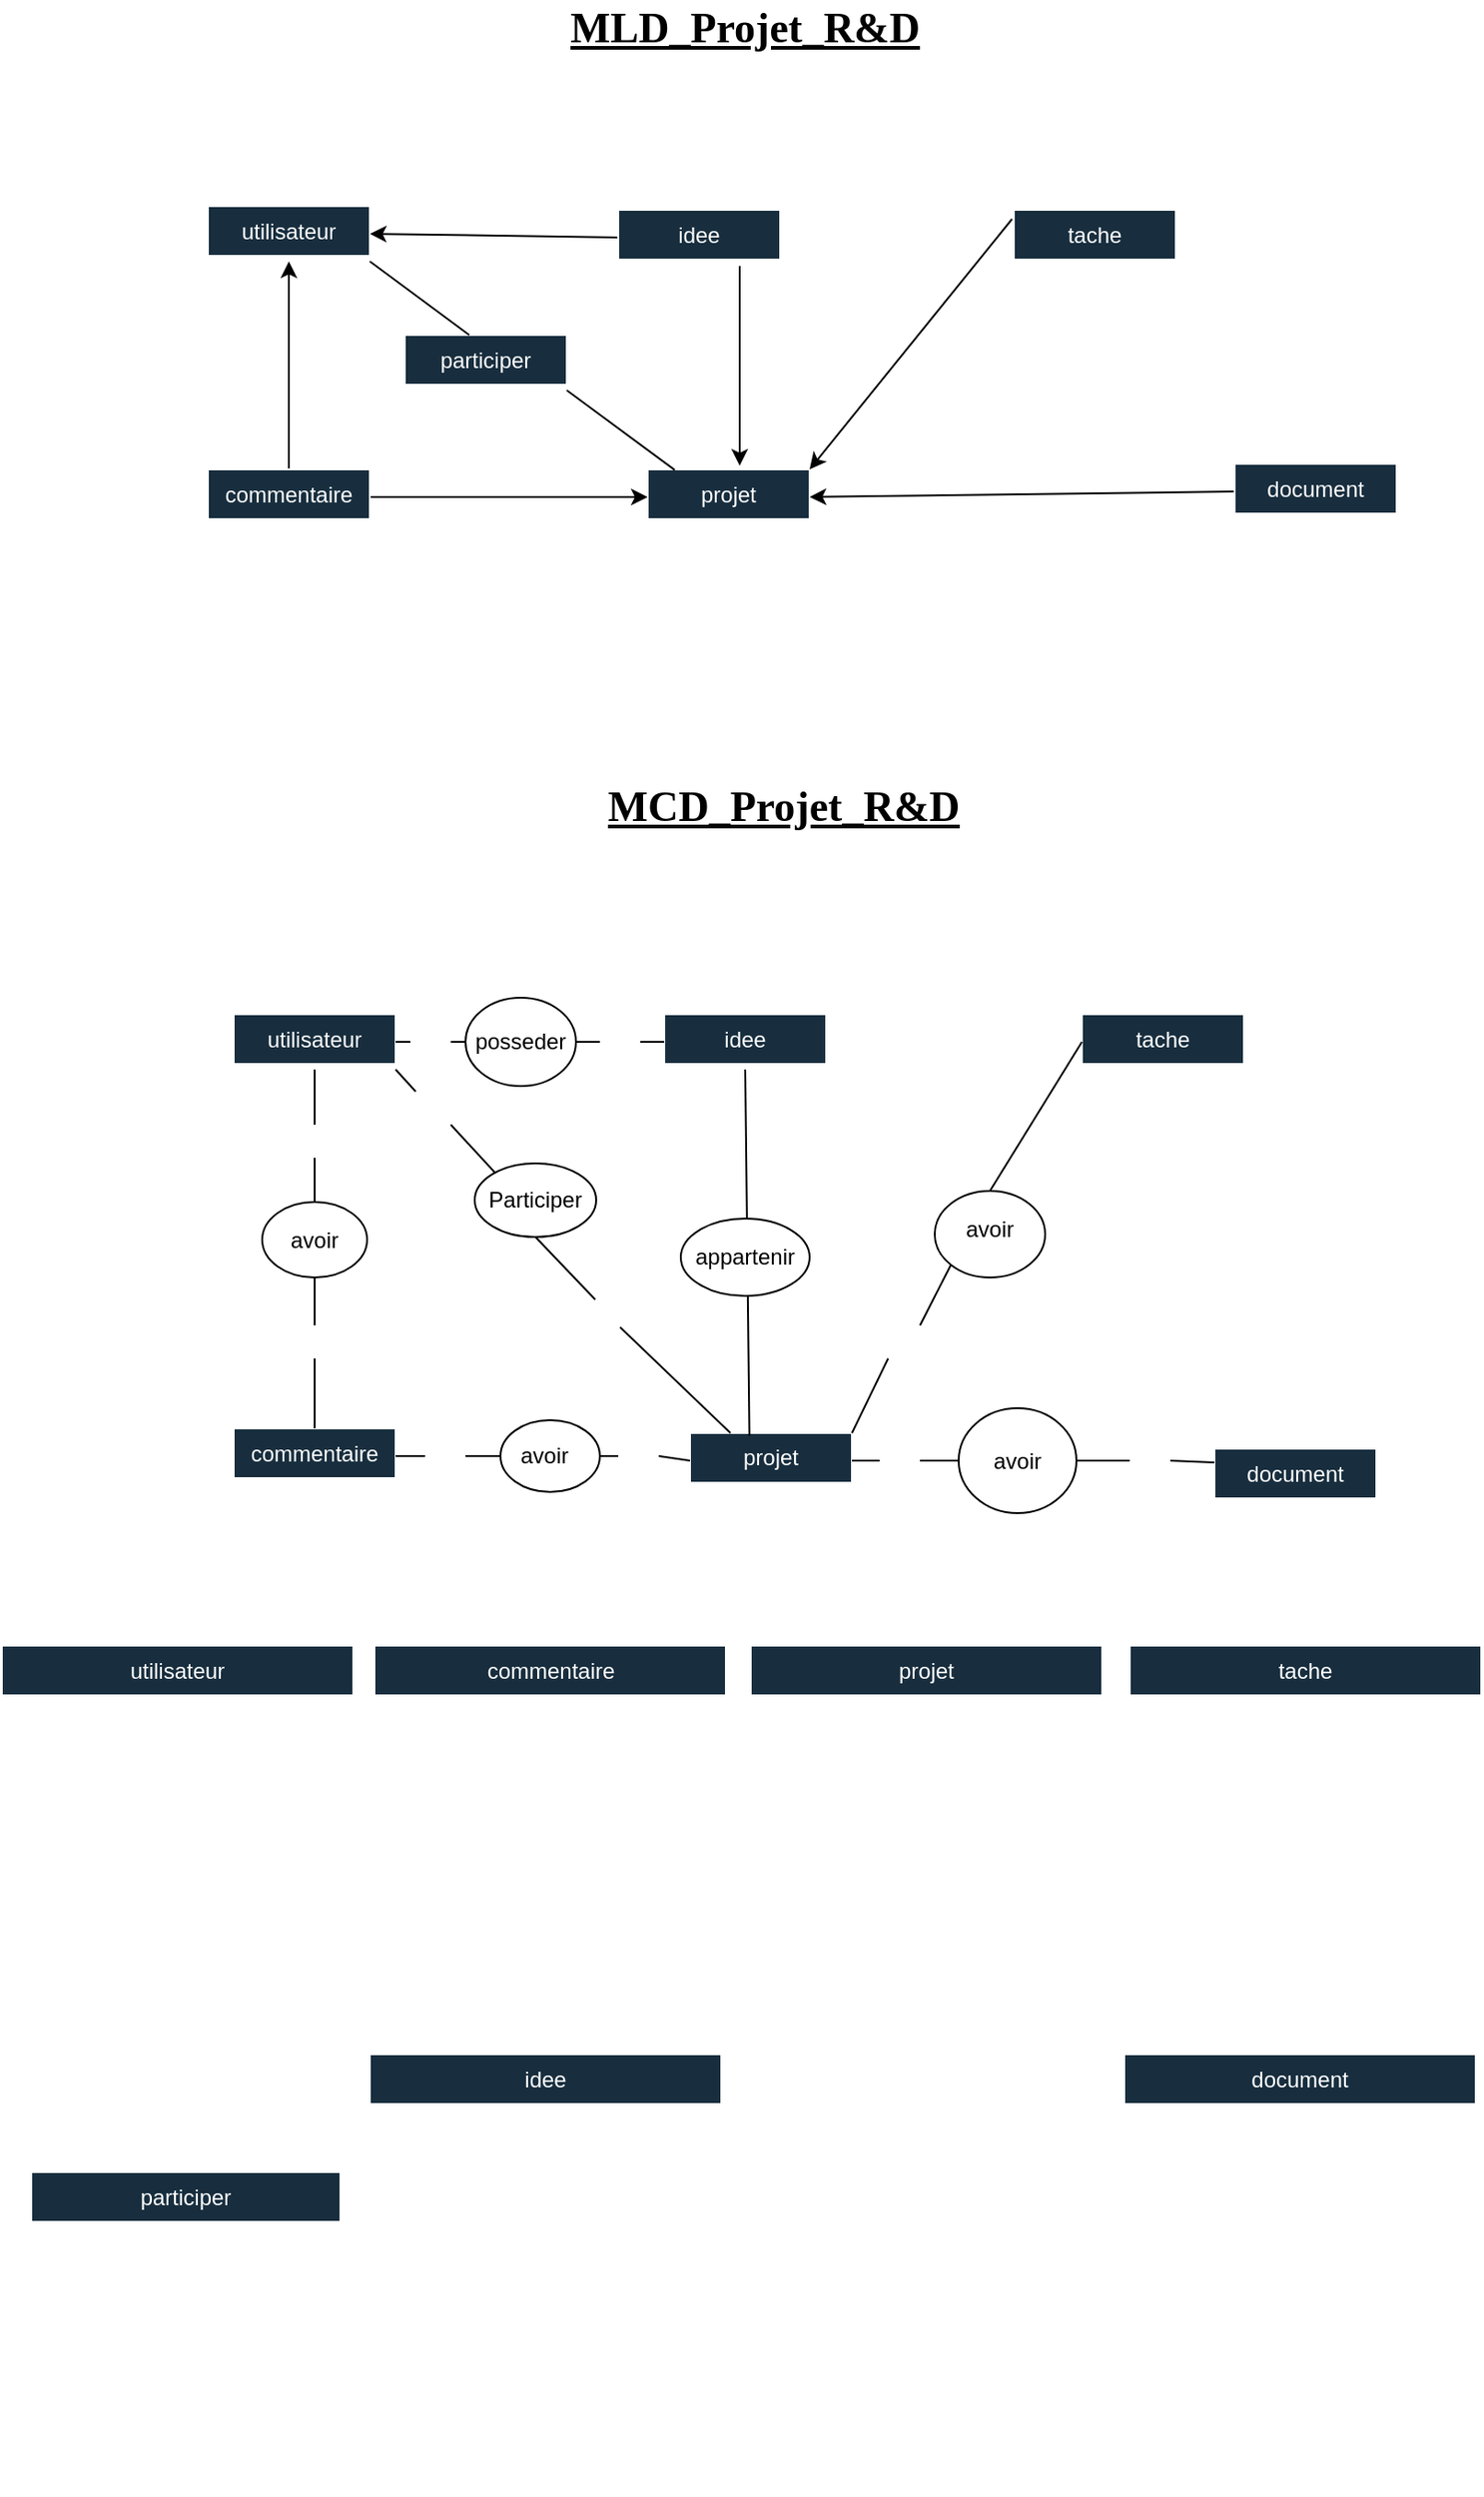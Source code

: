 <mxfile version="26.0.4">
  <diagram name="Page-1" id="zEpI_guiLYUSFCMTEq0k">
    <mxGraphModel dx="1083" dy="486" grid="0" gridSize="10" guides="1" tooltips="1" connect="1" arrows="1" fold="1" page="1" pageScale="1" pageWidth="827" pageHeight="1169" background="none" math="0" shadow="0">
      <root>
        <mxCell id="0" />
        <mxCell id="1" parent="0" />
        <mxCell id="TZSLLVPuUzptZ6UVb5bm-6" value="utilisateur" style="swimlane;fontStyle=0;childLayout=stackLayout;horizontal=1;startSize=27;horizontalStack=0;resizeParent=1;resizeParentMax=0;resizeLast=0;collapsible=1;marginBottom=0;whiteSpace=wrap;html=1;strokeColor=#FFFFFF;fontColor=#FFFFFF;fillColor=#182E3E;" parent="1" vertex="1" collapsed="1">
          <mxGeometry x="117" y="142" width="88" height="30" as="geometry">
            <mxRectangle x="68" y="158" width="191" height="209" as="alternateBounds" />
          </mxGeometry>
        </mxCell>
        <mxCell id="TZSLLVPuUzptZ6UVb5bm-8" value="&lt;div&gt;-id_utilisateur&lt;/div&gt;" style="text;strokeColor=none;fillColor=none;align=left;verticalAlign=middle;spacingLeft=4;spacingRight=4;overflow=hidden;points=[[0,0.5],[1,0.5]];portConstraint=eastwest;rotatable=0;whiteSpace=wrap;html=1;fontColor=#FFFFFF;" parent="TZSLLVPuUzptZ6UVb5bm-6" vertex="1">
          <mxGeometry y="27" width="191" height="32" as="geometry" />
        </mxCell>
        <mxCell id="TZSLLVPuUzptZ6UVb5bm-9" value="&lt;div&gt;-nom&lt;/div&gt;" style="text;strokeColor=none;fillColor=none;align=left;verticalAlign=middle;spacingLeft=4;spacingRight=4;overflow=hidden;points=[[0,0.5],[1,0.5]];portConstraint=eastwest;rotatable=0;whiteSpace=wrap;html=1;fontColor=#FFFFFF;" parent="TZSLLVPuUzptZ6UVb5bm-6" vertex="1">
          <mxGeometry y="59" width="191" height="30" as="geometry" />
        </mxCell>
        <mxCell id="TZSLLVPuUzptZ6UVb5bm-12" value="&lt;div&gt;-email&lt;/div&gt;" style="text;strokeColor=none;fillColor=none;align=left;verticalAlign=middle;spacingLeft=4;spacingRight=4;overflow=hidden;points=[[0,0.5],[1,0.5]];portConstraint=eastwest;rotatable=0;whiteSpace=wrap;html=1;fontColor=#FFFFFF;" parent="TZSLLVPuUzptZ6UVb5bm-6" vertex="1">
          <mxGeometry y="89" width="191" height="30" as="geometry" />
        </mxCell>
        <mxCell id="TZSLLVPuUzptZ6UVb5bm-13" value="&lt;div&gt;-mot_de_passe&lt;/div&gt;" style="text;strokeColor=none;fillColor=none;align=left;verticalAlign=middle;spacingLeft=4;spacingRight=4;overflow=hidden;points=[[0,0.5],[1,0.5]];portConstraint=eastwest;rotatable=0;whiteSpace=wrap;html=1;fontColor=#FFFFFF;" parent="TZSLLVPuUzptZ6UVb5bm-6" vertex="1">
          <mxGeometry y="119" width="191" height="30" as="geometry" />
        </mxCell>
        <mxCell id="TZSLLVPuUzptZ6UVb5bm-14" value="&lt;div&gt;-role&lt;/div&gt;" style="text;strokeColor=none;fillColor=none;align=left;verticalAlign=middle;spacingLeft=4;spacingRight=4;overflow=hidden;points=[[0,0.5],[1,0.5]];portConstraint=eastwest;rotatable=0;whiteSpace=wrap;html=1;fontColor=#FFFFFF;" parent="TZSLLVPuUzptZ6UVb5bm-6" vertex="1">
          <mxGeometry y="149" width="191" height="30" as="geometry" />
        </mxCell>
        <mxCell id="TZSLLVPuUzptZ6UVb5bm-16" value="&lt;div&gt;-image_profile&lt;/div&gt;" style="text;strokeColor=none;fillColor=none;align=left;verticalAlign=middle;spacingLeft=4;spacingRight=4;overflow=hidden;points=[[0,0.5],[1,0.5]];portConstraint=eastwest;rotatable=0;whiteSpace=wrap;html=1;fontColor=#FFFFFF;" parent="TZSLLVPuUzptZ6UVb5bm-6" vertex="1">
          <mxGeometry y="179" width="191" height="30" as="geometry" />
        </mxCell>
        <mxCell id="_7DmPOpvq4_lXEmHCcF2-2" value="projet" style="swimlane;fontStyle=0;childLayout=stackLayout;horizontal=1;startSize=27;horizontalStack=0;resizeParent=1;resizeParentMax=0;resizeLast=0;collapsible=1;marginBottom=0;whiteSpace=wrap;html=1;strokeColor=#FFFFFF;fontColor=#FFFFFF;fillColor=#182E3E;" parent="1" vertex="1" collapsed="1">
          <mxGeometry x="356" y="285" width="88" height="30" as="geometry">
            <mxRectangle x="463" y="160" width="191" height="269" as="alternateBounds" />
          </mxGeometry>
        </mxCell>
        <mxCell id="_7DmPOpvq4_lXEmHCcF2-3" value="&lt;div&gt;-id_projet&lt;/div&gt;" style="text;strokeColor=none;fillColor=none;align=left;verticalAlign=middle;spacingLeft=4;spacingRight=4;overflow=hidden;points=[[0,0.5],[1,0.5]];portConstraint=eastwest;rotatable=0;whiteSpace=wrap;html=1;fontColor=#FFFFFF;" parent="_7DmPOpvq4_lXEmHCcF2-2" vertex="1">
          <mxGeometry y="27" width="191" height="32" as="geometry" />
        </mxCell>
        <mxCell id="_7DmPOpvq4_lXEmHCcF2-4" value="&lt;div&gt;-libelle&lt;/div&gt;" style="text;strokeColor=none;fillColor=none;align=left;verticalAlign=middle;spacingLeft=4;spacingRight=4;overflow=hidden;points=[[0,0.5],[1,0.5]];portConstraint=eastwest;rotatable=0;whiteSpace=wrap;html=1;fontColor=#FFFFFF;" parent="_7DmPOpvq4_lXEmHCcF2-2" vertex="1">
          <mxGeometry y="59" width="191" height="30" as="geometry" />
        </mxCell>
        <mxCell id="_7DmPOpvq4_lXEmHCcF2-5" value="&lt;div&gt;-description&lt;/div&gt;" style="text;strokeColor=none;fillColor=none;align=left;verticalAlign=middle;spacingLeft=4;spacingRight=4;overflow=hidden;points=[[0,0.5],[1,0.5]];portConstraint=eastwest;rotatable=0;whiteSpace=wrap;html=1;fontColor=#FFFFFF;" parent="_7DmPOpvq4_lXEmHCcF2-2" vertex="1">
          <mxGeometry y="89" width="191" height="30" as="geometry" />
        </mxCell>
        <mxCell id="_7DmPOpvq4_lXEmHCcF2-6" value="&lt;div&gt;-objectis&lt;/div&gt;" style="text;strokeColor=none;fillColor=none;align=left;verticalAlign=middle;spacingLeft=4;spacingRight=4;overflow=hidden;points=[[0,0.5],[1,0.5]];portConstraint=eastwest;rotatable=0;whiteSpace=wrap;html=1;fontColor=#FFFFFF;" parent="_7DmPOpvq4_lXEmHCcF2-2" vertex="1">
          <mxGeometry y="119" width="191" height="30" as="geometry" />
        </mxCell>
        <mxCell id="_7DmPOpvq4_lXEmHCcF2-7" value="&lt;div&gt;-date_debut&lt;/div&gt;" style="text;strokeColor=none;fillColor=none;align=left;verticalAlign=middle;spacingLeft=4;spacingRight=4;overflow=hidden;points=[[0,0.5],[1,0.5]];portConstraint=eastwest;rotatable=0;whiteSpace=wrap;html=1;fontColor=#FFFFFF;" parent="_7DmPOpvq4_lXEmHCcF2-2" vertex="1">
          <mxGeometry y="149" width="191" height="30" as="geometry" />
        </mxCell>
        <mxCell id="_7DmPOpvq4_lXEmHCcF2-8" value="&lt;div&gt;-date_fin&lt;/div&gt;" style="text;strokeColor=none;fillColor=none;align=left;verticalAlign=middle;spacingLeft=4;spacingRight=4;overflow=hidden;points=[[0,0.5],[1,0.5]];portConstraint=eastwest;rotatable=0;whiteSpace=wrap;html=1;fontColor=#FFFFFF;" parent="_7DmPOpvq4_lXEmHCcF2-2" vertex="1">
          <mxGeometry y="179" width="191" height="30" as="geometry" />
        </mxCell>
        <mxCell id="_7DmPOpvq4_lXEmHCcF2-9" value="&lt;div&gt;-image_projet&lt;/div&gt;" style="text;strokeColor=none;fillColor=none;align=left;verticalAlign=middle;spacingLeft=4;spacingRight=4;overflow=hidden;points=[[0,0.5],[1,0.5]];portConstraint=eastwest;rotatable=0;whiteSpace=wrap;html=1;fontColor=#FFFFFF;" parent="_7DmPOpvq4_lXEmHCcF2-2" vertex="1">
          <mxGeometry y="209" width="191" height="30" as="geometry" />
        </mxCell>
        <mxCell id="_7DmPOpvq4_lXEmHCcF2-10" value="&lt;div&gt;-etat&lt;/div&gt;" style="text;strokeColor=none;fillColor=none;align=left;verticalAlign=middle;spacingLeft=4;spacingRight=4;overflow=hidden;points=[[0,0.5],[1,0.5]];portConstraint=eastwest;rotatable=0;whiteSpace=wrap;html=1;fontColor=#FFFFFF;" parent="_7DmPOpvq4_lXEmHCcF2-2" vertex="1">
          <mxGeometry y="239" width="191" height="30" as="geometry" />
        </mxCell>
        <mxCell id="oHgUCpoSr_B1IorwR0WR-46" style="edgeStyle=none;rounded=0;orthogonalLoop=1;jettySize=auto;html=1;exitX=1;exitY=0.5;exitDx=0;exitDy=0;entryX=0;entryY=0.5;entryDx=0;entryDy=0;" edge="1" parent="1" source="oHgUCpoSr_B1IorwR0WR-1" target="_7DmPOpvq4_lXEmHCcF2-2">
          <mxGeometry relative="1" as="geometry" />
        </mxCell>
        <mxCell id="oHgUCpoSr_B1IorwR0WR-47" style="edgeStyle=none;rounded=0;orthogonalLoop=1;jettySize=auto;html=1;exitX=0.5;exitY=0;exitDx=0;exitDy=0;entryX=0.5;entryY=1;entryDx=0;entryDy=0;" edge="1" parent="1" source="oHgUCpoSr_B1IorwR0WR-1" target="TZSLLVPuUzptZ6UVb5bm-6">
          <mxGeometry relative="1" as="geometry" />
        </mxCell>
        <mxCell id="oHgUCpoSr_B1IorwR0WR-1" value="commentaire" style="swimlane;fontStyle=0;childLayout=stackLayout;horizontal=1;startSize=27;horizontalStack=0;resizeParent=1;resizeParentMax=0;resizeLast=0;collapsible=1;marginBottom=0;whiteSpace=wrap;html=1;strokeColor=#FFFFFF;fontColor=#FFFFFF;fillColor=#182E3E;" vertex="1" collapsed="1" parent="1">
          <mxGeometry x="117" y="285" width="88" height="30" as="geometry">
            <mxRectangle x="122" y="405" width="191" height="179" as="alternateBounds" />
          </mxGeometry>
        </mxCell>
        <mxCell id="oHgUCpoSr_B1IorwR0WR-2" value="&lt;div&gt;-id_commentaire&lt;/div&gt;" style="text;strokeColor=none;fillColor=none;align=left;verticalAlign=middle;spacingLeft=4;spacingRight=4;overflow=hidden;points=[[0,0.5],[1,0.5]];portConstraint=eastwest;rotatable=0;whiteSpace=wrap;html=1;fontColor=#FFFFFF;" vertex="1" parent="oHgUCpoSr_B1IorwR0WR-1">
          <mxGeometry y="27" width="191" height="32" as="geometry" />
        </mxCell>
        <mxCell id="oHgUCpoSr_B1IorwR0WR-3" value="&lt;div&gt;-auteur(fk_ id_utilisateur)&lt;/div&gt;" style="text;strokeColor=none;fillColor=none;align=left;verticalAlign=middle;spacingLeft=4;spacingRight=4;overflow=hidden;points=[[0,0.5],[1,0.5]];portConstraint=eastwest;rotatable=0;whiteSpace=wrap;html=1;fontColor=#FFFFFF;" vertex="1" parent="oHgUCpoSr_B1IorwR0WR-1">
          <mxGeometry y="59" width="191" height="30" as="geometry" />
        </mxCell>
        <mxCell id="oHgUCpoSr_B1IorwR0WR-45" value="&lt;div&gt;-proj_assoc(fk_id_projet)&lt;/div&gt;" style="text;strokeColor=none;fillColor=none;align=left;verticalAlign=middle;spacingLeft=4;spacingRight=4;overflow=hidden;points=[[0,0.5],[1,0.5]];portConstraint=eastwest;rotatable=0;whiteSpace=wrap;html=1;fontColor=#FFFFFF;" vertex="1" parent="oHgUCpoSr_B1IorwR0WR-1">
          <mxGeometry y="89" width="191" height="30" as="geometry" />
        </mxCell>
        <mxCell id="oHgUCpoSr_B1IorwR0WR-4" value="&lt;div&gt;-contenu&lt;/div&gt;" style="text;strokeColor=none;fillColor=none;align=left;verticalAlign=middle;spacingLeft=4;spacingRight=4;overflow=hidden;points=[[0,0.5],[1,0.5]];portConstraint=eastwest;rotatable=0;whiteSpace=wrap;html=1;fontColor=#FFFFFF;" vertex="1" parent="oHgUCpoSr_B1IorwR0WR-1">
          <mxGeometry y="119" width="191" height="30" as="geometry" />
        </mxCell>
        <mxCell id="oHgUCpoSr_B1IorwR0WR-5" value="&lt;div&gt;-date_emmission&lt;/div&gt;" style="text;strokeColor=none;fillColor=none;align=left;verticalAlign=middle;spacingLeft=4;spacingRight=4;overflow=hidden;points=[[0,0.5],[1,0.5]];portConstraint=eastwest;rotatable=0;whiteSpace=wrap;html=1;fontColor=#FFFFFF;" vertex="1" parent="oHgUCpoSr_B1IorwR0WR-1">
          <mxGeometry y="149" width="191" height="30" as="geometry" />
        </mxCell>
        <mxCell id="oHgUCpoSr_B1IorwR0WR-42" style="edgeStyle=none;rounded=0;orthogonalLoop=1;jettySize=auto;html=1;exitX=0;exitY=0.5;exitDx=0;exitDy=0;entryX=1;entryY=0.5;entryDx=0;entryDy=0;" edge="1" parent="1" source="oHgUCpoSr_B1IorwR0WR-10" target="_7DmPOpvq4_lXEmHCcF2-2">
          <mxGeometry relative="1" as="geometry">
            <mxPoint x="459" y="300" as="targetPoint" />
          </mxGeometry>
        </mxCell>
        <mxCell id="oHgUCpoSr_B1IorwR0WR-10" value="document" style="swimlane;fontStyle=0;childLayout=stackLayout;horizontal=1;startSize=27;horizontalStack=0;resizeParent=1;resizeParentMax=0;resizeLast=0;collapsible=1;marginBottom=0;whiteSpace=wrap;html=1;strokeColor=#FFFFFF;fontColor=#FFFFFF;fillColor=#182E3E;" vertex="1" collapsed="1" parent="1">
          <mxGeometry x="675" y="282" width="88" height="30" as="geometry">
            <mxRectangle x="444" y="354" width="191" height="239" as="alternateBounds" />
          </mxGeometry>
        </mxCell>
        <mxCell id="oHgUCpoSr_B1IorwR0WR-11" value="&lt;div&gt;-id_document&lt;/div&gt;" style="text;strokeColor=none;fillColor=none;align=left;verticalAlign=middle;spacingLeft=4;spacingRight=4;overflow=hidden;points=[[0,0.5],[1,0.5]];portConstraint=eastwest;rotatable=0;whiteSpace=wrap;html=1;fontColor=#FFFFFF;" vertex="1" parent="oHgUCpoSr_B1IorwR0WR-10">
          <mxGeometry y="27" width="191" height="32" as="geometry" />
        </mxCell>
        <mxCell id="oHgUCpoSr_B1IorwR0WR-12" value="&lt;div&gt;-titre&lt;/div&gt;" style="text;strokeColor=none;fillColor=none;align=left;verticalAlign=middle;spacingLeft=4;spacingRight=4;overflow=hidden;points=[[0,0.5],[1,0.5]];portConstraint=eastwest;rotatable=0;whiteSpace=wrap;html=1;fontColor=#FFFFFF;" vertex="1" parent="oHgUCpoSr_B1IorwR0WR-10">
          <mxGeometry y="59" width="191" height="30" as="geometry" />
        </mxCell>
        <mxCell id="oHgUCpoSr_B1IorwR0WR-13" value="&lt;div&gt;-description&lt;/div&gt;" style="text;strokeColor=none;fillColor=none;align=left;verticalAlign=middle;spacingLeft=4;spacingRight=4;overflow=hidden;points=[[0,0.5],[1,0.5]];portConstraint=eastwest;rotatable=0;whiteSpace=wrap;html=1;fontColor=#FFFFFF;" vertex="1" parent="oHgUCpoSr_B1IorwR0WR-10">
          <mxGeometry y="89" width="191" height="30" as="geometry" />
        </mxCell>
        <mxCell id="oHgUCpoSr_B1IorwR0WR-14" value="&lt;div&gt;-fichier&lt;/div&gt;" style="text;strokeColor=none;fillColor=none;align=left;verticalAlign=middle;spacingLeft=4;spacingRight=4;overflow=hidden;points=[[0,0.5],[1,0.5]];portConstraint=eastwest;rotatable=0;whiteSpace=wrap;html=1;fontColor=#FFFFFF;" vertex="1" parent="oHgUCpoSr_B1IorwR0WR-10">
          <mxGeometry y="119" width="191" height="30" as="geometry" />
        </mxCell>
        <mxCell id="oHgUCpoSr_B1IorwR0WR-15" value="&lt;div&gt;-proj_assoc(fk_id_projet)&lt;/div&gt;" style="text;strokeColor=none;fillColor=none;align=left;verticalAlign=middle;spacingLeft=4;spacingRight=4;overflow=hidden;points=[[0,0.5],[1,0.5]];portConstraint=eastwest;rotatable=0;whiteSpace=wrap;html=1;fontColor=#FFFFFF;" vertex="1" parent="oHgUCpoSr_B1IorwR0WR-10">
          <mxGeometry y="149" width="191" height="30" as="geometry" />
        </mxCell>
        <mxCell id="oHgUCpoSr_B1IorwR0WR-16" value="&lt;div&gt;-date_emission&lt;/div&gt;" style="text;strokeColor=none;fillColor=none;align=left;verticalAlign=middle;spacingLeft=4;spacingRight=4;overflow=hidden;points=[[0,0.5],[1,0.5]];portConstraint=eastwest;rotatable=0;whiteSpace=wrap;html=1;fontColor=#FFFFFF;" vertex="1" parent="oHgUCpoSr_B1IorwR0WR-10">
          <mxGeometry y="179" width="191" height="30" as="geometry" />
        </mxCell>
        <mxCell id="oHgUCpoSr_B1IorwR0WR-17" value="&lt;div&gt;-autorisation&lt;/div&gt;" style="text;strokeColor=none;fillColor=none;align=left;verticalAlign=middle;spacingLeft=4;spacingRight=4;overflow=hidden;points=[[0,0.5],[1,0.5]];portConstraint=eastwest;rotatable=0;whiteSpace=wrap;html=1;fontColor=#FFFFFF;" vertex="1" parent="oHgUCpoSr_B1IorwR0WR-10">
          <mxGeometry y="209" width="191" height="30" as="geometry" />
        </mxCell>
        <mxCell id="oHgUCpoSr_B1IorwR0WR-19" value="tache" style="swimlane;fontStyle=0;childLayout=stackLayout;horizontal=1;startSize=27;horizontalStack=0;resizeParent=1;resizeParentMax=0;resizeLast=0;collapsible=1;marginBottom=0;whiteSpace=wrap;html=1;strokeColor=#FFFFFF;fontColor=#FFFFFF;fillColor=#182E3E;" vertex="1" collapsed="1" parent="1">
          <mxGeometry x="555" y="144" width="88" height="30" as="geometry">
            <mxRectangle x="555" y="144" width="191" height="209" as="alternateBounds" />
          </mxGeometry>
        </mxCell>
        <mxCell id="oHgUCpoSr_B1IorwR0WR-20" value="&lt;div&gt;-id_tache&lt;/div&gt;" style="text;strokeColor=none;fillColor=none;align=left;verticalAlign=middle;spacingLeft=4;spacingRight=4;overflow=hidden;points=[[0,0.5],[1,0.5]];portConstraint=eastwest;rotatable=0;whiteSpace=wrap;html=1;fontColor=#FFFFFF;" vertex="1" parent="oHgUCpoSr_B1IorwR0WR-19">
          <mxGeometry y="27" width="191" height="32" as="geometry" />
        </mxCell>
        <mxCell id="oHgUCpoSr_B1IorwR0WR-21" value="&lt;div&gt;-libelle&lt;/div&gt;" style="text;strokeColor=none;fillColor=none;align=left;verticalAlign=middle;spacingLeft=4;spacingRight=4;overflow=hidden;points=[[0,0.5],[1,0.5]];portConstraint=eastwest;rotatable=0;whiteSpace=wrap;html=1;fontColor=#FFFFFF;" vertex="1" parent="oHgUCpoSr_B1IorwR0WR-19">
          <mxGeometry y="59" width="191" height="30" as="geometry" />
        </mxCell>
        <mxCell id="oHgUCpoSr_B1IorwR0WR-22" value="&lt;div&gt;-description&lt;/div&gt;" style="text;strokeColor=none;fillColor=none;align=left;verticalAlign=middle;spacingLeft=4;spacingRight=4;overflow=hidden;points=[[0,0.5],[1,0.5]];portConstraint=eastwest;rotatable=0;whiteSpace=wrap;html=1;fontColor=#FFFFFF;" vertex="1" parent="oHgUCpoSr_B1IorwR0WR-19">
          <mxGeometry y="89" width="191" height="30" as="geometry" />
        </mxCell>
        <mxCell id="oHgUCpoSr_B1IorwR0WR-23" value="&lt;div&gt;-etat&lt;/div&gt;" style="text;strokeColor=none;fillColor=none;align=left;verticalAlign=middle;spacingLeft=4;spacingRight=4;overflow=hidden;points=[[0,0.5],[1,0.5]];portConstraint=eastwest;rotatable=0;whiteSpace=wrap;html=1;fontColor=#FFFFFF;" vertex="1" parent="oHgUCpoSr_B1IorwR0WR-19">
          <mxGeometry y="119" width="191" height="30" as="geometry" />
        </mxCell>
        <mxCell id="oHgUCpoSr_B1IorwR0WR-24" value="&lt;div&gt;-date_emission&lt;/div&gt;" style="text;strokeColor=none;fillColor=none;align=left;verticalAlign=middle;spacingLeft=4;spacingRight=4;overflow=hidden;points=[[0,0.5],[1,0.5]];portConstraint=eastwest;rotatable=0;whiteSpace=wrap;html=1;fontColor=#FFFFFF;" vertex="1" parent="oHgUCpoSr_B1IorwR0WR-19">
          <mxGeometry y="149" width="191" height="30" as="geometry" />
        </mxCell>
        <mxCell id="oHgUCpoSr_B1IorwR0WR-257" value="&lt;div&gt;-proj_assoc(fk_id_projet)&lt;/div&gt;" style="text;strokeColor=none;fillColor=none;align=left;verticalAlign=middle;spacingLeft=4;spacingRight=4;overflow=hidden;points=[[0,0.5],[1,0.5]];portConstraint=eastwest;rotatable=0;whiteSpace=wrap;html=1;fontColor=#FFFFFF;" vertex="1" parent="oHgUCpoSr_B1IorwR0WR-19">
          <mxGeometry y="179" width="191" height="30" as="geometry" />
        </mxCell>
        <mxCell id="oHgUCpoSr_B1IorwR0WR-43" style="edgeStyle=none;rounded=0;orthogonalLoop=1;jettySize=auto;html=1;exitX=0.75;exitY=1;exitDx=0;exitDy=0;" edge="1" parent="1" source="oHgUCpoSr_B1IorwR0WR-28">
          <mxGeometry relative="1" as="geometry">
            <mxPoint x="406" y="283" as="targetPoint" />
          </mxGeometry>
        </mxCell>
        <mxCell id="oHgUCpoSr_B1IorwR0WR-50" style="edgeStyle=none;rounded=0;orthogonalLoop=1;jettySize=auto;html=1;exitX=0;exitY=0.5;exitDx=0;exitDy=0;entryX=1;entryY=0.5;entryDx=0;entryDy=0;labelBackgroundColor=none;" edge="1" parent="1" source="oHgUCpoSr_B1IorwR0WR-28" target="TZSLLVPuUzptZ6UVb5bm-6">
          <mxGeometry relative="1" as="geometry" />
        </mxCell>
        <mxCell id="oHgUCpoSr_B1IorwR0WR-28" value="idee" style="swimlane;fontStyle=0;childLayout=stackLayout;horizontal=1;startSize=27;horizontalStack=0;resizeParent=1;resizeParentMax=0;resizeLast=0;collapsible=1;marginBottom=0;whiteSpace=wrap;html=1;strokeColor=#FFFFFF;fontColor=#FFFFFF;fillColor=#182E3E;" vertex="1" collapsed="1" parent="1">
          <mxGeometry x="340" y="144" width="88" height="30" as="geometry">
            <mxRectangle x="340" y="144" width="191" height="239" as="alternateBounds" />
          </mxGeometry>
        </mxCell>
        <mxCell id="oHgUCpoSr_B1IorwR0WR-29" value="&lt;div&gt;-id_idee&lt;/div&gt;" style="text;strokeColor=none;fillColor=none;align=left;verticalAlign=middle;spacingLeft=4;spacingRight=4;overflow=hidden;points=[[0,0.5],[1,0.5]];portConstraint=eastwest;rotatable=0;whiteSpace=wrap;html=1;fontColor=#FFFFFF;" vertex="1" parent="oHgUCpoSr_B1IorwR0WR-28">
          <mxGeometry y="27" width="191" height="32" as="geometry" />
        </mxCell>
        <mxCell id="oHgUCpoSr_B1IorwR0WR-30" value="&lt;div&gt;-libelle&lt;/div&gt;" style="text;strokeColor=none;fillColor=none;align=left;verticalAlign=middle;spacingLeft=4;spacingRight=4;overflow=hidden;points=[[0,0.5],[1,0.5]];portConstraint=eastwest;rotatable=0;whiteSpace=wrap;html=1;fontColor=#FFFFFF;" vertex="1" parent="oHgUCpoSr_B1IorwR0WR-28">
          <mxGeometry y="59" width="191" height="30" as="geometry" />
        </mxCell>
        <mxCell id="oHgUCpoSr_B1IorwR0WR-31" value="&lt;div&gt;-description&lt;/div&gt;" style="text;strokeColor=none;fillColor=none;align=left;verticalAlign=middle;spacingLeft=4;spacingRight=4;overflow=hidden;points=[[0,0.5],[1,0.5]];portConstraint=eastwest;rotatable=0;whiteSpace=wrap;html=1;fontColor=#FFFFFF;" vertex="1" parent="oHgUCpoSr_B1IorwR0WR-28">
          <mxGeometry y="89" width="191" height="30" as="geometry" />
        </mxCell>
        <mxCell id="oHgUCpoSr_B1IorwR0WR-32" value="&lt;div&gt;-objectis&lt;/div&gt;" style="text;strokeColor=none;fillColor=none;align=left;verticalAlign=middle;spacingLeft=4;spacingRight=4;overflow=hidden;points=[[0,0.5],[1,0.5]];portConstraint=eastwest;rotatable=0;whiteSpace=wrap;html=1;fontColor=#FFFFFF;" vertex="1" parent="oHgUCpoSr_B1IorwR0WR-28">
          <mxGeometry y="119" width="191" height="30" as="geometry" />
        </mxCell>
        <mxCell id="oHgUCpoSr_B1IorwR0WR-36" value="&lt;div&gt;-etat&lt;/div&gt;" style="text;strokeColor=none;fillColor=none;align=left;verticalAlign=middle;spacingLeft=4;spacingRight=4;overflow=hidden;points=[[0,0.5],[1,0.5]];portConstraint=eastwest;rotatable=0;whiteSpace=wrap;html=1;fontColor=#FFFFFF;" vertex="1" parent="oHgUCpoSr_B1IorwR0WR-28">
          <mxGeometry y="149" width="191" height="30" as="geometry" />
        </mxCell>
        <mxCell id="oHgUCpoSr_B1IorwR0WR-34" value="&lt;div&gt;-date_emission&lt;/div&gt;" style="text;strokeColor=none;fillColor=none;align=left;verticalAlign=middle;spacingLeft=4;spacingRight=4;overflow=hidden;points=[[0,0.5],[1,0.5]];portConstraint=eastwest;rotatable=0;whiteSpace=wrap;html=1;fontColor=#FFFFFF;" vertex="1" parent="oHgUCpoSr_B1IorwR0WR-28">
          <mxGeometry y="179" width="191" height="30" as="geometry" />
        </mxCell>
        <mxCell id="oHgUCpoSr_B1IorwR0WR-35" value="&lt;div&gt;-proj_assoc(fk_id_projet)&lt;/div&gt;" style="text;strokeColor=none;fillColor=none;align=left;verticalAlign=middle;spacingLeft=4;spacingRight=4;overflow=hidden;points=[[0,0.5],[1,0.5]];portConstraint=eastwest;rotatable=0;whiteSpace=wrap;html=1;fontColor=#FFFFFF;" vertex="1" parent="oHgUCpoSr_B1IorwR0WR-28">
          <mxGeometry y="209" width="191" height="30" as="geometry" />
        </mxCell>
        <mxCell id="oHgUCpoSr_B1IorwR0WR-37" value="MLD_Projet_R&amp;amp;D" style="text;html=1;align=center;verticalAlign=middle;whiteSpace=wrap;rounded=0;strokeWidth=4;perimeterSpacing=4;fontStyle=5;fontSize=23;fontFamily=Verdana;" vertex="1" parent="1">
          <mxGeometry x="379" y="30" width="60" height="30" as="geometry" />
        </mxCell>
        <mxCell id="oHgUCpoSr_B1IorwR0WR-40" value="" style="endArrow=classic;html=1;rounded=0;entryX=1;entryY=0;entryDx=0;entryDy=0;" edge="1" parent="1" target="_7DmPOpvq4_lXEmHCcF2-2">
          <mxGeometry width="50" height="50" relative="1" as="geometry">
            <mxPoint x="554" y="149" as="sourcePoint" />
            <mxPoint x="604" y="99" as="targetPoint" />
          </mxGeometry>
        </mxCell>
        <mxCell id="oHgUCpoSr_B1IorwR0WR-53" value="participer" style="swimlane;fontStyle=0;childLayout=stackLayout;horizontal=1;startSize=27;horizontalStack=0;resizeParent=1;resizeParentMax=0;resizeLast=0;collapsible=1;marginBottom=0;whiteSpace=wrap;html=1;strokeColor=#FFFFFF;fontColor=#FFFFFF;fillColor=#182E3E;" vertex="1" collapsed="1" parent="1">
          <mxGeometry x="224" y="212" width="88" height="30" as="geometry">
            <mxRectangle x="224" y="212" width="105" height="117" as="alternateBounds" />
          </mxGeometry>
        </mxCell>
        <mxCell id="oHgUCpoSr_B1IorwR0WR-60" value="&lt;div&gt;-id_participer&lt;/div&gt;" style="text;strokeColor=none;fillColor=none;align=left;verticalAlign=middle;spacingLeft=4;spacingRight=4;overflow=hidden;points=[[0,0.5],[1,0.5]];portConstraint=eastwest;rotatable=0;whiteSpace=wrap;html=1;fontColor=#FFFFFF;" vertex="1" parent="oHgUCpoSr_B1IorwR0WR-53">
          <mxGeometry y="27" width="105" height="30" as="geometry" />
        </mxCell>
        <mxCell id="oHgUCpoSr_B1IorwR0WR-61" value="&lt;div&gt;-utilisateur_assoc(fk_id_utilisateur)&lt;/div&gt;" style="text;strokeColor=none;fillColor=none;align=left;verticalAlign=middle;spacingLeft=4;spacingRight=4;overflow=hidden;points=[[0,0.5],[1,0.5]];portConstraint=eastwest;rotatable=0;whiteSpace=wrap;html=1;fontColor=#FFFFFF;fontSize=6;" vertex="1" parent="oHgUCpoSr_B1IorwR0WR-53">
          <mxGeometry y="57" width="105" height="30" as="geometry" />
        </mxCell>
        <mxCell id="oHgUCpoSr_B1IorwR0WR-62" value="&lt;div&gt;-proj_assoc(fk_id_projet)&lt;/div&gt;" style="text;strokeColor=none;fillColor=none;align=left;verticalAlign=middle;spacingLeft=4;spacingRight=4;overflow=hidden;points=[[0,0.5],[1,0.5]];portConstraint=eastwest;rotatable=0;whiteSpace=wrap;html=1;fontColor=#FFFFFF;fontSize=8;" vertex="1" parent="oHgUCpoSr_B1IorwR0WR-53">
          <mxGeometry y="87" width="105" height="30" as="geometry" />
        </mxCell>
        <mxCell id="oHgUCpoSr_B1IorwR0WR-66" value="" style="endArrow=none;html=1;rounded=0;entryX=1;entryY=1;entryDx=0;entryDy=0;exitX=0.398;exitY=0;exitDx=0;exitDy=0;exitPerimeter=0;" edge="1" parent="1" source="oHgUCpoSr_B1IorwR0WR-53" target="TZSLLVPuUzptZ6UVb5bm-6">
          <mxGeometry width="50" height="50" relative="1" as="geometry">
            <mxPoint x="181" y="240" as="sourcePoint" />
            <mxPoint x="231" y="190" as="targetPoint" />
          </mxGeometry>
        </mxCell>
        <mxCell id="oHgUCpoSr_B1IorwR0WR-67" value="" style="endArrow=none;html=1;rounded=0;entryX=1;entryY=1;entryDx=0;entryDy=0;exitX=0.167;exitY=0.011;exitDx=0;exitDy=0;exitPerimeter=0;" edge="1" parent="1" source="_7DmPOpvq4_lXEmHCcF2-2" target="oHgUCpoSr_B1IorwR0WR-53">
          <mxGeometry width="50" height="50" relative="1" as="geometry">
            <mxPoint x="299" y="300" as="sourcePoint" />
            <mxPoint x="349" y="250" as="targetPoint" />
          </mxGeometry>
        </mxCell>
        <mxCell id="oHgUCpoSr_B1IorwR0WR-98" value="MCD_Projet_R&amp;amp;D" style="text;html=1;align=center;verticalAlign=middle;whiteSpace=wrap;rounded=0;strokeWidth=4;perimeterSpacing=4;fontStyle=5;fontSize=23;fontFamily=Verdana;" vertex="1" parent="1">
          <mxGeometry x="400" y="453" width="60" height="30" as="geometry" />
        </mxCell>
        <mxCell id="oHgUCpoSr_B1IorwR0WR-99" value="utilisateur" style="swimlane;fontStyle=0;childLayout=stackLayout;horizontal=1;startSize=27;horizontalStack=0;resizeParent=1;resizeParentMax=0;resizeLast=0;collapsible=1;marginBottom=0;whiteSpace=wrap;html=1;strokeColor=#FFFFFF;fontColor=#FFFFFF;fillColor=#182E3E;" vertex="1" collapsed="1" parent="1">
          <mxGeometry x="131" y="581" width="88" height="30" as="geometry">
            <mxRectangle x="131" y="581" width="191" height="209" as="alternateBounds" />
          </mxGeometry>
        </mxCell>
        <mxCell id="oHgUCpoSr_B1IorwR0WR-100" value="&lt;div&gt;-id_utilisateur&lt;/div&gt;" style="text;strokeColor=none;fillColor=none;align=left;verticalAlign=middle;spacingLeft=4;spacingRight=4;overflow=hidden;points=[[0,0.5],[1,0.5]];portConstraint=eastwest;rotatable=0;whiteSpace=wrap;html=1;fontColor=#FFFFFF;" vertex="1" parent="oHgUCpoSr_B1IorwR0WR-99">
          <mxGeometry y="27" width="191" height="32" as="geometry" />
        </mxCell>
        <mxCell id="oHgUCpoSr_B1IorwR0WR-101" value="&lt;div&gt;-nom&lt;/div&gt;" style="text;strokeColor=none;fillColor=none;align=left;verticalAlign=middle;spacingLeft=4;spacingRight=4;overflow=hidden;points=[[0,0.5],[1,0.5]];portConstraint=eastwest;rotatable=0;whiteSpace=wrap;html=1;fontColor=#FFFFFF;" vertex="1" parent="oHgUCpoSr_B1IorwR0WR-99">
          <mxGeometry y="59" width="191" height="30" as="geometry" />
        </mxCell>
        <mxCell id="oHgUCpoSr_B1IorwR0WR-102" value="&lt;div&gt;-email&lt;/div&gt;" style="text;strokeColor=none;fillColor=none;align=left;verticalAlign=middle;spacingLeft=4;spacingRight=4;overflow=hidden;points=[[0,0.5],[1,0.5]];portConstraint=eastwest;rotatable=0;whiteSpace=wrap;html=1;fontColor=#FFFFFF;" vertex="1" parent="oHgUCpoSr_B1IorwR0WR-99">
          <mxGeometry y="89" width="191" height="30" as="geometry" />
        </mxCell>
        <mxCell id="oHgUCpoSr_B1IorwR0WR-103" value="&lt;div&gt;-mot_de_passe&lt;/div&gt;" style="text;strokeColor=none;fillColor=none;align=left;verticalAlign=middle;spacingLeft=4;spacingRight=4;overflow=hidden;points=[[0,0.5],[1,0.5]];portConstraint=eastwest;rotatable=0;whiteSpace=wrap;html=1;fontColor=#FFFFFF;" vertex="1" parent="oHgUCpoSr_B1IorwR0WR-99">
          <mxGeometry y="119" width="191" height="30" as="geometry" />
        </mxCell>
        <mxCell id="oHgUCpoSr_B1IorwR0WR-104" value="&lt;div&gt;-role&lt;/div&gt;" style="text;strokeColor=none;fillColor=none;align=left;verticalAlign=middle;spacingLeft=4;spacingRight=4;overflow=hidden;points=[[0,0.5],[1,0.5]];portConstraint=eastwest;rotatable=0;whiteSpace=wrap;html=1;fontColor=#FFFFFF;" vertex="1" parent="oHgUCpoSr_B1IorwR0WR-99">
          <mxGeometry y="149" width="191" height="30" as="geometry" />
        </mxCell>
        <mxCell id="oHgUCpoSr_B1IorwR0WR-105" value="&lt;div&gt;-image_profile&lt;/div&gt;" style="text;strokeColor=none;fillColor=none;align=left;verticalAlign=middle;spacingLeft=4;spacingRight=4;overflow=hidden;points=[[0,0.5],[1,0.5]];portConstraint=eastwest;rotatable=0;whiteSpace=wrap;html=1;fontColor=#FFFFFF;" vertex="1" parent="oHgUCpoSr_B1IorwR0WR-99">
          <mxGeometry y="179" width="191" height="30" as="geometry" />
        </mxCell>
        <mxCell id="oHgUCpoSr_B1IorwR0WR-106" value="idee" style="swimlane;fontStyle=0;childLayout=stackLayout;horizontal=1;startSize=27;horizontalStack=0;resizeParent=1;resizeParentMax=0;resizeLast=0;collapsible=1;marginBottom=0;whiteSpace=wrap;html=1;strokeColor=#FFFFFF;fontColor=#FFFFFF;fillColor=#182E3E;" vertex="1" collapsed="1" parent="1">
          <mxGeometry x="365" y="581" width="88" height="30" as="geometry">
            <mxRectangle x="365" y="581" width="191" height="209" as="alternateBounds" />
          </mxGeometry>
        </mxCell>
        <mxCell id="oHgUCpoSr_B1IorwR0WR-107" value="&lt;div&gt;-id_idee&lt;/div&gt;" style="text;strokeColor=none;fillColor=none;align=left;verticalAlign=middle;spacingLeft=4;spacingRight=4;overflow=hidden;points=[[0,0.5],[1,0.5]];portConstraint=eastwest;rotatable=0;whiteSpace=wrap;html=1;fontColor=#FFFFFF;" vertex="1" parent="oHgUCpoSr_B1IorwR0WR-106">
          <mxGeometry y="27" width="191" height="32" as="geometry" />
        </mxCell>
        <mxCell id="oHgUCpoSr_B1IorwR0WR-108" value="&lt;div&gt;-libelle&lt;/div&gt;" style="text;strokeColor=none;fillColor=none;align=left;verticalAlign=middle;spacingLeft=4;spacingRight=4;overflow=hidden;points=[[0,0.5],[1,0.5]];portConstraint=eastwest;rotatable=0;whiteSpace=wrap;html=1;fontColor=#FFFFFF;" vertex="1" parent="oHgUCpoSr_B1IorwR0WR-106">
          <mxGeometry y="59" width="191" height="30" as="geometry" />
        </mxCell>
        <mxCell id="oHgUCpoSr_B1IorwR0WR-109" value="&lt;div&gt;-description&lt;/div&gt;" style="text;strokeColor=none;fillColor=none;align=left;verticalAlign=middle;spacingLeft=4;spacingRight=4;overflow=hidden;points=[[0,0.5],[1,0.5]];portConstraint=eastwest;rotatable=0;whiteSpace=wrap;html=1;fontColor=#FFFFFF;" vertex="1" parent="oHgUCpoSr_B1IorwR0WR-106">
          <mxGeometry y="89" width="191" height="30" as="geometry" />
        </mxCell>
        <mxCell id="oHgUCpoSr_B1IorwR0WR-110" value="&lt;div&gt;-objectis&lt;/div&gt;" style="text;strokeColor=none;fillColor=none;align=left;verticalAlign=middle;spacingLeft=4;spacingRight=4;overflow=hidden;points=[[0,0.5],[1,0.5]];portConstraint=eastwest;rotatable=0;whiteSpace=wrap;html=1;fontColor=#FFFFFF;" vertex="1" parent="oHgUCpoSr_B1IorwR0WR-106">
          <mxGeometry y="119" width="191" height="30" as="geometry" />
        </mxCell>
        <mxCell id="oHgUCpoSr_B1IorwR0WR-111" value="&lt;div&gt;-etat&lt;/div&gt;" style="text;strokeColor=none;fillColor=none;align=left;verticalAlign=middle;spacingLeft=4;spacingRight=4;overflow=hidden;points=[[0,0.5],[1,0.5]];portConstraint=eastwest;rotatable=0;whiteSpace=wrap;html=1;fontColor=#FFFFFF;" vertex="1" parent="oHgUCpoSr_B1IorwR0WR-106">
          <mxGeometry y="149" width="191" height="30" as="geometry" />
        </mxCell>
        <mxCell id="oHgUCpoSr_B1IorwR0WR-112" value="&lt;div&gt;-date_emission&lt;/div&gt;" style="text;strokeColor=none;fillColor=none;align=left;verticalAlign=middle;spacingLeft=4;spacingRight=4;overflow=hidden;points=[[0,0.5],[1,0.5]];portConstraint=eastwest;rotatable=0;whiteSpace=wrap;html=1;fontColor=#FFFFFF;" vertex="1" parent="oHgUCpoSr_B1IorwR0WR-106">
          <mxGeometry y="179" width="191" height="30" as="geometry" />
        </mxCell>
        <mxCell id="oHgUCpoSr_B1IorwR0WR-114" value="tache" style="swimlane;fontStyle=0;childLayout=stackLayout;horizontal=1;startSize=27;horizontalStack=0;resizeParent=1;resizeParentMax=0;resizeLast=0;collapsible=1;marginBottom=0;whiteSpace=wrap;html=1;strokeColor=#FFFFFF;fontColor=#FFFFFF;fillColor=#182E3E;" vertex="1" collapsed="1" parent="1">
          <mxGeometry x="592" y="581" width="88" height="30" as="geometry">
            <mxRectangle x="592" y="581" width="191" height="179" as="alternateBounds" />
          </mxGeometry>
        </mxCell>
        <mxCell id="oHgUCpoSr_B1IorwR0WR-115" value="&lt;div&gt;-id_tache&lt;/div&gt;" style="text;strokeColor=none;fillColor=none;align=left;verticalAlign=middle;spacingLeft=4;spacingRight=4;overflow=hidden;points=[[0,0.5],[1,0.5]];portConstraint=eastwest;rotatable=0;whiteSpace=wrap;html=1;fontColor=#FFFFFF;" vertex="1" parent="oHgUCpoSr_B1IorwR0WR-114">
          <mxGeometry y="27" width="191" height="32" as="geometry" />
        </mxCell>
        <mxCell id="oHgUCpoSr_B1IorwR0WR-116" value="&lt;div&gt;-libelle&lt;/div&gt;" style="text;strokeColor=none;fillColor=none;align=left;verticalAlign=middle;spacingLeft=4;spacingRight=4;overflow=hidden;points=[[0,0.5],[1,0.5]];portConstraint=eastwest;rotatable=0;whiteSpace=wrap;html=1;fontColor=#FFFFFF;" vertex="1" parent="oHgUCpoSr_B1IorwR0WR-114">
          <mxGeometry y="59" width="191" height="30" as="geometry" />
        </mxCell>
        <mxCell id="oHgUCpoSr_B1IorwR0WR-117" value="&lt;div&gt;-description&lt;/div&gt;" style="text;strokeColor=none;fillColor=none;align=left;verticalAlign=middle;spacingLeft=4;spacingRight=4;overflow=hidden;points=[[0,0.5],[1,0.5]];portConstraint=eastwest;rotatable=0;whiteSpace=wrap;html=1;fontColor=#FFFFFF;" vertex="1" parent="oHgUCpoSr_B1IorwR0WR-114">
          <mxGeometry y="89" width="191" height="30" as="geometry" />
        </mxCell>
        <mxCell id="oHgUCpoSr_B1IorwR0WR-118" value="&lt;div&gt;-etat&lt;/div&gt;" style="text;strokeColor=none;fillColor=none;align=left;verticalAlign=middle;spacingLeft=4;spacingRight=4;overflow=hidden;points=[[0,0.5],[1,0.5]];portConstraint=eastwest;rotatable=0;whiteSpace=wrap;html=1;fontColor=#FFFFFF;" vertex="1" parent="oHgUCpoSr_B1IorwR0WR-114">
          <mxGeometry y="119" width="191" height="30" as="geometry" />
        </mxCell>
        <mxCell id="oHgUCpoSr_B1IorwR0WR-119" value="&lt;div&gt;-date_emission&lt;/div&gt;" style="text;strokeColor=none;fillColor=none;align=left;verticalAlign=middle;spacingLeft=4;spacingRight=4;overflow=hidden;points=[[0,0.5],[1,0.5]];portConstraint=eastwest;rotatable=0;whiteSpace=wrap;html=1;fontColor=#FFFFFF;" vertex="1" parent="oHgUCpoSr_B1IorwR0WR-114">
          <mxGeometry y="149" width="191" height="30" as="geometry" />
        </mxCell>
        <mxCell id="oHgUCpoSr_B1IorwR0WR-120" value="document" style="swimlane;fontStyle=0;childLayout=stackLayout;horizontal=1;startSize=27;horizontalStack=0;resizeParent=1;resizeParentMax=0;resizeLast=0;collapsible=1;marginBottom=0;whiteSpace=wrap;html=1;strokeColor=#FFFFFF;fontColor=#FFFFFF;fillColor=#182E3E;" vertex="1" collapsed="1" parent="1">
          <mxGeometry x="664" y="817" width="88" height="30" as="geometry">
            <mxRectangle x="664" y="817" width="191" height="209" as="alternateBounds" />
          </mxGeometry>
        </mxCell>
        <mxCell id="oHgUCpoSr_B1IorwR0WR-121" value="&lt;div&gt;-id_document&lt;/div&gt;" style="text;strokeColor=none;fillColor=none;align=left;verticalAlign=middle;spacingLeft=4;spacingRight=4;overflow=hidden;points=[[0,0.5],[1,0.5]];portConstraint=eastwest;rotatable=0;whiteSpace=wrap;html=1;fontColor=#FFFFFF;" vertex="1" parent="oHgUCpoSr_B1IorwR0WR-120">
          <mxGeometry y="27" width="191" height="32" as="geometry" />
        </mxCell>
        <mxCell id="oHgUCpoSr_B1IorwR0WR-122" value="&lt;div&gt;-titre&lt;/div&gt;" style="text;strokeColor=none;fillColor=none;align=left;verticalAlign=middle;spacingLeft=4;spacingRight=4;overflow=hidden;points=[[0,0.5],[1,0.5]];portConstraint=eastwest;rotatable=0;whiteSpace=wrap;html=1;fontColor=#FFFFFF;" vertex="1" parent="oHgUCpoSr_B1IorwR0WR-120">
          <mxGeometry y="59" width="191" height="30" as="geometry" />
        </mxCell>
        <mxCell id="oHgUCpoSr_B1IorwR0WR-123" value="&lt;div&gt;-description&lt;/div&gt;" style="text;strokeColor=none;fillColor=none;align=left;verticalAlign=middle;spacingLeft=4;spacingRight=4;overflow=hidden;points=[[0,0.5],[1,0.5]];portConstraint=eastwest;rotatable=0;whiteSpace=wrap;html=1;fontColor=#FFFFFF;" vertex="1" parent="oHgUCpoSr_B1IorwR0WR-120">
          <mxGeometry y="89" width="191" height="30" as="geometry" />
        </mxCell>
        <mxCell id="oHgUCpoSr_B1IorwR0WR-124" value="&lt;div&gt;-fichier&lt;/div&gt;" style="text;strokeColor=none;fillColor=none;align=left;verticalAlign=middle;spacingLeft=4;spacingRight=4;overflow=hidden;points=[[0,0.5],[1,0.5]];portConstraint=eastwest;rotatable=0;whiteSpace=wrap;html=1;fontColor=#FFFFFF;" vertex="1" parent="oHgUCpoSr_B1IorwR0WR-120">
          <mxGeometry y="119" width="191" height="30" as="geometry" />
        </mxCell>
        <mxCell id="oHgUCpoSr_B1IorwR0WR-126" value="&lt;div&gt;-date_emission&lt;/div&gt;" style="text;strokeColor=none;fillColor=none;align=left;verticalAlign=middle;spacingLeft=4;spacingRight=4;overflow=hidden;points=[[0,0.5],[1,0.5]];portConstraint=eastwest;rotatable=0;whiteSpace=wrap;html=1;fontColor=#FFFFFF;" vertex="1" parent="oHgUCpoSr_B1IorwR0WR-120">
          <mxGeometry y="149" width="191" height="30" as="geometry" />
        </mxCell>
        <mxCell id="oHgUCpoSr_B1IorwR0WR-127" value="&lt;div&gt;-autorisation&lt;/div&gt;" style="text;strokeColor=none;fillColor=none;align=left;verticalAlign=middle;spacingLeft=4;spacingRight=4;overflow=hidden;points=[[0,0.5],[1,0.5]];portConstraint=eastwest;rotatable=0;whiteSpace=wrap;html=1;fontColor=#FFFFFF;" vertex="1" parent="oHgUCpoSr_B1IorwR0WR-120">
          <mxGeometry y="179" width="191" height="30" as="geometry" />
        </mxCell>
        <mxCell id="oHgUCpoSr_B1IorwR0WR-128" value="projet" style="swimlane;fontStyle=0;childLayout=stackLayout;horizontal=1;startSize=27;horizontalStack=0;resizeParent=1;resizeParentMax=0;resizeLast=0;collapsible=1;marginBottom=0;whiteSpace=wrap;html=1;strokeColor=#FFFFFF;fontColor=#FFFFFF;fillColor=#182E3E;" vertex="1" collapsed="1" parent="1">
          <mxGeometry x="379" y="808.5" width="88" height="30" as="geometry">
            <mxRectangle x="379" y="808.5" width="191" height="269" as="alternateBounds" />
          </mxGeometry>
        </mxCell>
        <mxCell id="oHgUCpoSr_B1IorwR0WR-129" value="&lt;div&gt;-id_projet&lt;/div&gt;" style="text;strokeColor=none;fillColor=none;align=left;verticalAlign=middle;spacingLeft=4;spacingRight=4;overflow=hidden;points=[[0,0.5],[1,0.5]];portConstraint=eastwest;rotatable=0;whiteSpace=wrap;html=1;fontColor=#FFFFFF;" vertex="1" parent="oHgUCpoSr_B1IorwR0WR-128">
          <mxGeometry y="27" width="191" height="32" as="geometry" />
        </mxCell>
        <mxCell id="oHgUCpoSr_B1IorwR0WR-130" value="&lt;div&gt;-libelle&lt;/div&gt;" style="text;strokeColor=none;fillColor=none;align=left;verticalAlign=middle;spacingLeft=4;spacingRight=4;overflow=hidden;points=[[0,0.5],[1,0.5]];portConstraint=eastwest;rotatable=0;whiteSpace=wrap;html=1;fontColor=#FFFFFF;" vertex="1" parent="oHgUCpoSr_B1IorwR0WR-128">
          <mxGeometry y="59" width="191" height="30" as="geometry" />
        </mxCell>
        <mxCell id="oHgUCpoSr_B1IorwR0WR-131" value="&lt;div&gt;-description&lt;/div&gt;" style="text;strokeColor=none;fillColor=none;align=left;verticalAlign=middle;spacingLeft=4;spacingRight=4;overflow=hidden;points=[[0,0.5],[1,0.5]];portConstraint=eastwest;rotatable=0;whiteSpace=wrap;html=1;fontColor=#FFFFFF;" vertex="1" parent="oHgUCpoSr_B1IorwR0WR-128">
          <mxGeometry y="89" width="191" height="30" as="geometry" />
        </mxCell>
        <mxCell id="oHgUCpoSr_B1IorwR0WR-132" value="&lt;div&gt;-objectis&lt;/div&gt;" style="text;strokeColor=none;fillColor=none;align=left;verticalAlign=middle;spacingLeft=4;spacingRight=4;overflow=hidden;points=[[0,0.5],[1,0.5]];portConstraint=eastwest;rotatable=0;whiteSpace=wrap;html=1;fontColor=#FFFFFF;" vertex="1" parent="oHgUCpoSr_B1IorwR0WR-128">
          <mxGeometry y="119" width="191" height="30" as="geometry" />
        </mxCell>
        <mxCell id="oHgUCpoSr_B1IorwR0WR-133" value="&lt;div&gt;-date_debut&lt;/div&gt;" style="text;strokeColor=none;fillColor=none;align=left;verticalAlign=middle;spacingLeft=4;spacingRight=4;overflow=hidden;points=[[0,0.5],[1,0.5]];portConstraint=eastwest;rotatable=0;whiteSpace=wrap;html=1;fontColor=#FFFFFF;" vertex="1" parent="oHgUCpoSr_B1IorwR0WR-128">
          <mxGeometry y="149" width="191" height="30" as="geometry" />
        </mxCell>
        <mxCell id="oHgUCpoSr_B1IorwR0WR-134" value="&lt;div&gt;-date_fin&lt;/div&gt;" style="text;strokeColor=none;fillColor=none;align=left;verticalAlign=middle;spacingLeft=4;spacingRight=4;overflow=hidden;points=[[0,0.5],[1,0.5]];portConstraint=eastwest;rotatable=0;whiteSpace=wrap;html=1;fontColor=#FFFFFF;" vertex="1" parent="oHgUCpoSr_B1IorwR0WR-128">
          <mxGeometry y="179" width="191" height="30" as="geometry" />
        </mxCell>
        <mxCell id="oHgUCpoSr_B1IorwR0WR-135" value="&lt;div&gt;-image_projet&lt;/div&gt;" style="text;strokeColor=none;fillColor=none;align=left;verticalAlign=middle;spacingLeft=4;spacingRight=4;overflow=hidden;points=[[0,0.5],[1,0.5]];portConstraint=eastwest;rotatable=0;whiteSpace=wrap;html=1;fontColor=#FFFFFF;" vertex="1" parent="oHgUCpoSr_B1IorwR0WR-128">
          <mxGeometry y="209" width="191" height="30" as="geometry" />
        </mxCell>
        <mxCell id="oHgUCpoSr_B1IorwR0WR-136" value="&lt;div&gt;-etat&lt;/div&gt;" style="text;strokeColor=none;fillColor=none;align=left;verticalAlign=middle;spacingLeft=4;spacingRight=4;overflow=hidden;points=[[0,0.5],[1,0.5]];portConstraint=eastwest;rotatable=0;whiteSpace=wrap;html=1;fontColor=#FFFFFF;" vertex="1" parent="oHgUCpoSr_B1IorwR0WR-128">
          <mxGeometry y="239" width="191" height="30" as="geometry" />
        </mxCell>
        <mxCell id="oHgUCpoSr_B1IorwR0WR-137" value="commentaire" style="swimlane;fontStyle=0;childLayout=stackLayout;horizontal=1;startSize=27;horizontalStack=0;resizeParent=1;resizeParentMax=0;resizeLast=0;collapsible=1;marginBottom=0;whiteSpace=wrap;html=1;strokeColor=#FFFFFF;fontColor=#FFFFFF;fillColor=#182E3E;" vertex="1" collapsed="1" parent="1">
          <mxGeometry x="131" y="806" width="88" height="30" as="geometry">
            <mxRectangle x="131" y="806" width="191" height="119" as="alternateBounds" />
          </mxGeometry>
        </mxCell>
        <mxCell id="oHgUCpoSr_B1IorwR0WR-138" value="&lt;div&gt;-id_commentaire&lt;/div&gt;" style="text;strokeColor=none;fillColor=none;align=left;verticalAlign=middle;spacingLeft=4;spacingRight=4;overflow=hidden;points=[[0,0.5],[1,0.5]];portConstraint=eastwest;rotatable=0;whiteSpace=wrap;html=1;fontColor=#FFFFFF;" vertex="1" parent="oHgUCpoSr_B1IorwR0WR-137">
          <mxGeometry y="27" width="191" height="32" as="geometry" />
        </mxCell>
        <mxCell id="oHgUCpoSr_B1IorwR0WR-141" value="&lt;div&gt;-contenu&lt;/div&gt;" style="text;strokeColor=none;fillColor=none;align=left;verticalAlign=middle;spacingLeft=4;spacingRight=4;overflow=hidden;points=[[0,0.5],[1,0.5]];portConstraint=eastwest;rotatable=0;whiteSpace=wrap;html=1;fontColor=#FFFFFF;" vertex="1" parent="oHgUCpoSr_B1IorwR0WR-137">
          <mxGeometry y="59" width="191" height="30" as="geometry" />
        </mxCell>
        <mxCell id="oHgUCpoSr_B1IorwR0WR-142" value="&lt;div&gt;-date_emmission&lt;/div&gt;" style="text;strokeColor=none;fillColor=none;align=left;verticalAlign=middle;spacingLeft=4;spacingRight=4;overflow=hidden;points=[[0,0.5],[1,0.5]];portConstraint=eastwest;rotatable=0;whiteSpace=wrap;html=1;fontColor=#FFFFFF;" vertex="1" parent="oHgUCpoSr_B1IorwR0WR-137">
          <mxGeometry y="89" width="191" height="30" as="geometry" />
        </mxCell>
        <mxCell id="oHgUCpoSr_B1IorwR0WR-143" value="" style="ellipse;whiteSpace=wrap;html=1;" vertex="1" parent="1">
          <mxGeometry x="262" y="662" width="66" height="40" as="geometry" />
        </mxCell>
        <mxCell id="oHgUCpoSr_B1IorwR0WR-144" value="Participer" style="text;html=1;align=center;verticalAlign=middle;whiteSpace=wrap;rounded=0;" vertex="1" parent="1">
          <mxGeometry x="265" y="667" width="60" height="30" as="geometry" />
        </mxCell>
        <mxCell id="oHgUCpoSr_B1IorwR0WR-146" value="" style="endArrow=none;html=1;rounded=0;exitX=1;exitY=1;exitDx=0;exitDy=0;entryX=0.133;entryY=0;entryDx=0;entryDy=0;entryPerimeter=0;" edge="1" parent="1" source="oHgUCpoSr_B1IorwR0WR-173" target="oHgUCpoSr_B1IorwR0WR-144">
          <mxGeometry width="50" height="50" relative="1" as="geometry">
            <mxPoint x="224" y="661" as="sourcePoint" />
            <mxPoint x="266" y="665" as="targetPoint" />
          </mxGeometry>
        </mxCell>
        <mxCell id="oHgUCpoSr_B1IorwR0WR-147" value="" style="endArrow=none;html=1;rounded=0;entryX=0.25;entryY=0;entryDx=0;entryDy=0;exitX=0.864;exitY=0.833;exitDx=0;exitDy=0;exitPerimeter=0;" edge="1" parent="1" source="oHgUCpoSr_B1IorwR0WR-175" target="oHgUCpoSr_B1IorwR0WR-128">
          <mxGeometry width="50" height="50" relative="1" as="geometry">
            <mxPoint x="321" y="695" as="sourcePoint" />
            <mxPoint x="414" y="740" as="targetPoint" />
          </mxGeometry>
        </mxCell>
        <mxCell id="oHgUCpoSr_B1IorwR0WR-148" value="" style="endArrow=none;html=1;rounded=0;entryX=0;entryY=0.5;entryDx=0;entryDy=0;exitX=1;exitY=0.5;exitDx=0;exitDy=0;" edge="1" parent="1" source="oHgUCpoSr_B1IorwR0WR-179" target="oHgUCpoSr_B1IorwR0WR-106">
          <mxGeometry width="50" height="50" relative="1" as="geometry">
            <mxPoint x="272" y="592" as="sourcePoint" />
            <mxPoint x="350" y="675" as="targetPoint" />
          </mxGeometry>
        </mxCell>
        <mxCell id="oHgUCpoSr_B1IorwR0WR-150" value="" style="endArrow=none;html=1;rounded=0;entryX=0;entryY=0.5;entryDx=0;entryDy=0;exitX=1;exitY=0.5;exitDx=0;exitDy=0;" edge="1" parent="1" source="oHgUCpoSr_B1IorwR0WR-177" target="oHgUCpoSr_B1IorwR0WR-149">
          <mxGeometry width="50" height="50" relative="1" as="geometry">
            <mxPoint x="219" y="596" as="sourcePoint" />
            <mxPoint x="365" y="596" as="targetPoint" />
          </mxGeometry>
        </mxCell>
        <mxCell id="oHgUCpoSr_B1IorwR0WR-149" value="" style="ellipse;whiteSpace=wrap;html=1;" vertex="1" parent="1">
          <mxGeometry x="257" y="572" width="60" height="48" as="geometry" />
        </mxCell>
        <mxCell id="oHgUCpoSr_B1IorwR0WR-151" value="posseder" style="text;html=1;align=center;verticalAlign=middle;whiteSpace=wrap;rounded=0;" vertex="1" parent="1">
          <mxGeometry x="257" y="581" width="60" height="30" as="geometry" />
        </mxCell>
        <mxCell id="oHgUCpoSr_B1IorwR0WR-152" value="" style="endArrow=none;html=1;rounded=0;entryX=0;entryY=0.5;entryDx=0;entryDy=0;exitX=0.5;exitY=0;exitDx=0;exitDy=0;" edge="1" parent="1" source="oHgUCpoSr_B1IorwR0WR-153" target="oHgUCpoSr_B1IorwR0WR-114">
          <mxGeometry width="50" height="50" relative="1" as="geometry">
            <mxPoint x="468" y="603" as="sourcePoint" />
            <mxPoint x="546" y="686" as="targetPoint" />
          </mxGeometry>
        </mxCell>
        <mxCell id="oHgUCpoSr_B1IorwR0WR-154" value="" style="endArrow=none;html=1;rounded=0;entryX=0;entryY=1;entryDx=0;entryDy=0;exitX=1;exitY=0;exitDx=0;exitDy=0;" edge="1" parent="1" source="oHgUCpoSr_B1IorwR0WR-194" target="oHgUCpoSr_B1IorwR0WR-153">
          <mxGeometry width="50" height="50" relative="1" as="geometry">
            <mxPoint x="453" y="596" as="sourcePoint" />
            <mxPoint x="587" y="585" as="targetPoint" />
          </mxGeometry>
        </mxCell>
        <mxCell id="oHgUCpoSr_B1IorwR0WR-153" value="" style="ellipse;whiteSpace=wrap;html=1;" vertex="1" parent="1">
          <mxGeometry x="512" y="677" width="60" height="47" as="geometry" />
        </mxCell>
        <mxCell id="oHgUCpoSr_B1IorwR0WR-155" value="avoir" style="text;html=1;align=center;verticalAlign=middle;whiteSpace=wrap;rounded=0;" vertex="1" parent="1">
          <mxGeometry x="512" y="683" width="60" height="30" as="geometry" />
        </mxCell>
        <mxCell id="oHgUCpoSr_B1IorwR0WR-156" value="" style="endArrow=none;html=1;rounded=0;exitX=1;exitY=0.5;exitDx=0;exitDy=0;entryX=0;entryY=0.25;entryDx=0;entryDy=0;" edge="1" parent="1" source="oHgUCpoSr_B1IorwR0WR-199" target="oHgUCpoSr_B1IorwR0WR-120">
          <mxGeometry width="50" height="50" relative="1" as="geometry">
            <mxPoint x="522" y="786" as="sourcePoint" />
            <mxPoint x="572" y="736" as="targetPoint" />
          </mxGeometry>
        </mxCell>
        <mxCell id="oHgUCpoSr_B1IorwR0WR-158" value="" style="endArrow=none;html=1;rounded=0;exitX=1;exitY=0.5;exitDx=0;exitDy=0;entryX=0;entryY=0.5;entryDx=0;entryDy=0;" edge="1" parent="1" source="oHgUCpoSr_B1IorwR0WR-197" target="oHgUCpoSr_B1IorwR0WR-157">
          <mxGeometry width="50" height="50" relative="1" as="geometry">
            <mxPoint x="465" y="793" as="sourcePoint" />
            <mxPoint x="631" y="795" as="targetPoint" />
          </mxGeometry>
        </mxCell>
        <mxCell id="oHgUCpoSr_B1IorwR0WR-157" value="" style="ellipse;whiteSpace=wrap;html=1;" vertex="1" parent="1">
          <mxGeometry x="525" y="795" width="64" height="57" as="geometry" />
        </mxCell>
        <mxCell id="oHgUCpoSr_B1IorwR0WR-159" value="avoir" style="text;html=1;align=center;verticalAlign=middle;whiteSpace=wrap;rounded=0;" vertex="1" parent="1">
          <mxGeometry x="527" y="808.5" width="60" height="30" as="geometry" />
        </mxCell>
        <mxCell id="oHgUCpoSr_B1IorwR0WR-160" value="" style="endArrow=none;html=1;rounded=0;entryX=0.5;entryY=1;entryDx=0;entryDy=0;exitX=0.5;exitY=0;exitDx=0;exitDy=0;" edge="1" parent="1" source="oHgUCpoSr_B1IorwR0WR-181" target="oHgUCpoSr_B1IorwR0WR-99">
          <mxGeometry width="50" height="50" relative="1" as="geometry">
            <mxPoint x="173" y="803" as="sourcePoint" />
            <mxPoint x="184" y="658" as="targetPoint" />
          </mxGeometry>
        </mxCell>
        <mxCell id="oHgUCpoSr_B1IorwR0WR-162" value="" style="endArrow=none;html=1;rounded=0;entryX=0.5;entryY=1;entryDx=0;entryDy=0;exitX=0.5;exitY=0;exitDx=0;exitDy=0;" edge="1" parent="1" source="oHgUCpoSr_B1IorwR0WR-183" target="oHgUCpoSr_B1IorwR0WR-161">
          <mxGeometry width="50" height="50" relative="1" as="geometry">
            <mxPoint x="175" y="806" as="sourcePoint" />
            <mxPoint x="175" y="611" as="targetPoint" />
          </mxGeometry>
        </mxCell>
        <mxCell id="oHgUCpoSr_B1IorwR0WR-161" value="" style="ellipse;whiteSpace=wrap;html=1;" vertex="1" parent="1">
          <mxGeometry x="146.5" y="683" width="57" height="41" as="geometry" />
        </mxCell>
        <mxCell id="oHgUCpoSr_B1IorwR0WR-163" value="avoir" style="text;html=1;align=center;verticalAlign=middle;whiteSpace=wrap;rounded=0;" vertex="1" parent="1">
          <mxGeometry x="145" y="689" width="60" height="30" as="geometry" />
        </mxCell>
        <mxCell id="oHgUCpoSr_B1IorwR0WR-164" value="" style="endArrow=none;html=1;rounded=0;exitX=1;exitY=0.5;exitDx=0;exitDy=0;entryX=0;entryY=0.5;entryDx=0;entryDy=0;" edge="1" parent="1" source="oHgUCpoSr_B1IorwR0WR-187" target="oHgUCpoSr_B1IorwR0WR-128">
          <mxGeometry width="50" height="50" relative="1" as="geometry">
            <mxPoint x="248" y="856" as="sourcePoint" />
            <mxPoint x="298" y="806" as="targetPoint" />
          </mxGeometry>
        </mxCell>
        <mxCell id="oHgUCpoSr_B1IorwR0WR-166" value="" style="endArrow=none;html=1;rounded=0;exitX=1;exitY=0.5;exitDx=0;exitDy=0;entryX=0;entryY=0.5;entryDx=0;entryDy=0;" edge="1" parent="1" source="oHgUCpoSr_B1IorwR0WR-185" target="oHgUCpoSr_B1IorwR0WR-165">
          <mxGeometry width="50" height="50" relative="1" as="geometry">
            <mxPoint x="219" y="821" as="sourcePoint" />
            <mxPoint x="376" y="810" as="targetPoint" />
          </mxGeometry>
        </mxCell>
        <mxCell id="oHgUCpoSr_B1IorwR0WR-165" value="" style="ellipse;whiteSpace=wrap;html=1;" vertex="1" parent="1">
          <mxGeometry x="276" y="801.5" width="54" height="39" as="geometry" />
        </mxCell>
        <mxCell id="oHgUCpoSr_B1IorwR0WR-167" value="avoir" style="text;html=1;align=center;verticalAlign=middle;whiteSpace=wrap;rounded=0;" vertex="1" parent="1">
          <mxGeometry x="270" y="806" width="60" height="30" as="geometry" />
        </mxCell>
        <mxCell id="oHgUCpoSr_B1IorwR0WR-168" value="" style="endArrow=none;html=1;rounded=0;entryX=0.5;entryY=1;entryDx=0;entryDy=0;exitX=0.367;exitY=0.05;exitDx=0;exitDy=0;exitPerimeter=0;" edge="1" parent="1" source="oHgUCpoSr_B1IorwR0WR-128" target="oHgUCpoSr_B1IorwR0WR-106">
          <mxGeometry width="50" height="50" relative="1" as="geometry">
            <mxPoint x="409" y="807" as="sourcePoint" />
            <mxPoint x="414" y="625" as="targetPoint" />
          </mxGeometry>
        </mxCell>
        <mxCell id="oHgUCpoSr_B1IorwR0WR-169" value="" style="ellipse;whiteSpace=wrap;html=1;" vertex="1" parent="1">
          <mxGeometry x="374" y="692" width="70" height="42" as="geometry" />
        </mxCell>
        <mxCell id="oHgUCpoSr_B1IorwR0WR-170" value="appartenir" style="text;html=1;align=center;verticalAlign=middle;whiteSpace=wrap;rounded=0;" vertex="1" parent="1">
          <mxGeometry x="379" y="698" width="60" height="30" as="geometry" />
        </mxCell>
        <mxCell id="oHgUCpoSr_B1IorwR0WR-172" style="edgeStyle=none;rounded=0;orthogonalLoop=1;jettySize=auto;html=1;exitX=0.75;exitY=1;exitDx=0;exitDy=0;" edge="1" parent="1" source="oHgUCpoSr_B1IorwR0WR-155" target="oHgUCpoSr_B1IorwR0WR-155">
          <mxGeometry relative="1" as="geometry" />
        </mxCell>
        <mxCell id="oHgUCpoSr_B1IorwR0WR-174" value="" style="endArrow=none;html=1;rounded=0;exitX=1;exitY=1;exitDx=0;exitDy=0;entryX=0.133;entryY=0;entryDx=0;entryDy=0;entryPerimeter=0;" edge="1" parent="1" source="oHgUCpoSr_B1IorwR0WR-99" target="oHgUCpoSr_B1IorwR0WR-173">
          <mxGeometry width="50" height="50" relative="1" as="geometry">
            <mxPoint x="219" y="611" as="sourcePoint" />
            <mxPoint x="273" y="667" as="targetPoint" />
          </mxGeometry>
        </mxCell>
        <mxCell id="oHgUCpoSr_B1IorwR0WR-173" value="&lt;div&gt;1,N&lt;/div&gt;" style="text;strokeColor=none;fillColor=none;align=left;verticalAlign=middle;spacingLeft=4;spacingRight=4;overflow=hidden;points=[[0,0.5],[1,0.5]];portConstraint=eastwest;rotatable=0;whiteSpace=wrap;html=1;fontColor=#FFFFFF;fontSize=6;" vertex="1" parent="1">
          <mxGeometry x="227" y="623" width="22" height="18" as="geometry" />
        </mxCell>
        <mxCell id="oHgUCpoSr_B1IorwR0WR-176" value="" style="endArrow=none;html=1;rounded=0;entryX=0.25;entryY=0;entryDx=0;entryDy=0;exitX=0.5;exitY=1;exitDx=0;exitDy=0;" edge="1" parent="1" source="oHgUCpoSr_B1IorwR0WR-143" target="oHgUCpoSr_B1IorwR0WR-175">
          <mxGeometry width="50" height="50" relative="1" as="geometry">
            <mxPoint x="295" y="702" as="sourcePoint" />
            <mxPoint x="401" y="809" as="targetPoint" />
          </mxGeometry>
        </mxCell>
        <mxCell id="oHgUCpoSr_B1IorwR0WR-175" value="&lt;div&gt;1,N&lt;/div&gt;" style="text;strokeColor=none;fillColor=none;align=left;verticalAlign=middle;spacingLeft=4;spacingRight=4;overflow=hidden;points=[[0,0.5],[1,0.5]];portConstraint=eastwest;rotatable=0;whiteSpace=wrap;html=1;fontColor=#FFFFFF;fontSize=6;" vertex="1" parent="1">
          <mxGeometry x="322" y="736" width="22" height="18" as="geometry" />
        </mxCell>
        <mxCell id="oHgUCpoSr_B1IorwR0WR-178" value="" style="endArrow=none;html=1;rounded=0;entryX=0;entryY=0.5;entryDx=0;entryDy=0;exitX=1;exitY=0.5;exitDx=0;exitDy=0;" edge="1" parent="1" source="oHgUCpoSr_B1IorwR0WR-99" target="oHgUCpoSr_B1IorwR0WR-177">
          <mxGeometry width="50" height="50" relative="1" as="geometry">
            <mxPoint x="219" y="596" as="sourcePoint" />
            <mxPoint x="257" y="596" as="targetPoint" />
          </mxGeometry>
        </mxCell>
        <mxCell id="oHgUCpoSr_B1IorwR0WR-177" value="&lt;div&gt;1,N&lt;/div&gt;" style="text;strokeColor=none;fillColor=none;align=left;verticalAlign=middle;spacingLeft=4;spacingRight=4;overflow=hidden;points=[[0,0.5],[1,0.5]];portConstraint=eastwest;rotatable=0;whiteSpace=wrap;html=1;fontColor=#FFFFFF;fontSize=6;" vertex="1" parent="1">
          <mxGeometry x="227" y="587" width="22" height="18" as="geometry" />
        </mxCell>
        <mxCell id="oHgUCpoSr_B1IorwR0WR-180" value="" style="endArrow=none;html=1;rounded=0;entryX=0;entryY=0.5;entryDx=0;entryDy=0;exitX=1;exitY=0.5;exitDx=0;exitDy=0;" edge="1" parent="1" source="oHgUCpoSr_B1IorwR0WR-149" target="oHgUCpoSr_B1IorwR0WR-179">
          <mxGeometry width="50" height="50" relative="1" as="geometry">
            <mxPoint x="317" y="596" as="sourcePoint" />
            <mxPoint x="365" y="596" as="targetPoint" />
          </mxGeometry>
        </mxCell>
        <mxCell id="oHgUCpoSr_B1IorwR0WR-179" value="&lt;div&gt;1,1&lt;/div&gt;" style="text;strokeColor=none;fillColor=none;align=left;verticalAlign=middle;spacingLeft=4;spacingRight=4;overflow=hidden;points=[[0,0.5],[1,0.5]];portConstraint=eastwest;rotatable=0;whiteSpace=wrap;html=1;fontColor=#FFFFFF;fontSize=6;" vertex="1" parent="1">
          <mxGeometry x="330" y="585.5" width="22" height="21" as="geometry" />
        </mxCell>
        <mxCell id="oHgUCpoSr_B1IorwR0WR-182" value="" style="endArrow=none;html=1;rounded=0;entryX=0.5;entryY=1;entryDx=0;entryDy=0;exitX=0.5;exitY=0;exitDx=0;exitDy=0;" edge="1" parent="1" source="oHgUCpoSr_B1IorwR0WR-161" target="oHgUCpoSr_B1IorwR0WR-181">
          <mxGeometry width="50" height="50" relative="1" as="geometry">
            <mxPoint x="175" y="683" as="sourcePoint" />
            <mxPoint x="175" y="611" as="targetPoint" />
          </mxGeometry>
        </mxCell>
        <mxCell id="oHgUCpoSr_B1IorwR0WR-181" value="&lt;div&gt;1,N&lt;/div&gt;" style="text;strokeColor=none;fillColor=none;align=left;verticalAlign=middle;spacingLeft=4;spacingRight=4;overflow=hidden;points=[[0,0.5],[1,0.5]];portConstraint=eastwest;rotatable=0;whiteSpace=wrap;html=1;fontColor=#FFFFFF;fontSize=6;" vertex="1" parent="1">
          <mxGeometry x="164" y="641" width="22" height="18" as="geometry" />
        </mxCell>
        <mxCell id="oHgUCpoSr_B1IorwR0WR-184" value="" style="endArrow=none;html=1;rounded=0;entryX=0.5;entryY=1;entryDx=0;entryDy=0;exitX=0.5;exitY=0;exitDx=0;exitDy=0;" edge="1" parent="1" source="oHgUCpoSr_B1IorwR0WR-137" target="oHgUCpoSr_B1IorwR0WR-183">
          <mxGeometry width="50" height="50" relative="1" as="geometry">
            <mxPoint x="175" y="806" as="sourcePoint" />
            <mxPoint x="175" y="724" as="targetPoint" />
          </mxGeometry>
        </mxCell>
        <mxCell id="oHgUCpoSr_B1IorwR0WR-183" value="&lt;div&gt;1,1&lt;/div&gt;" style="text;strokeColor=none;fillColor=none;align=left;verticalAlign=middle;spacingLeft=4;spacingRight=4;overflow=hidden;points=[[0,0.5],[1,0.5]];portConstraint=eastwest;rotatable=0;whiteSpace=wrap;html=1;fontColor=#FFFFFF;fontSize=6;" vertex="1" parent="1">
          <mxGeometry x="164" y="750" width="22" height="18" as="geometry" />
        </mxCell>
        <mxCell id="oHgUCpoSr_B1IorwR0WR-186" value="" style="endArrow=none;html=1;rounded=0;exitX=1;exitY=0.5;exitDx=0;exitDy=0;entryX=0;entryY=0.5;entryDx=0;entryDy=0;" edge="1" parent="1" source="oHgUCpoSr_B1IorwR0WR-137" target="oHgUCpoSr_B1IorwR0WR-185">
          <mxGeometry width="50" height="50" relative="1" as="geometry">
            <mxPoint x="219" y="821" as="sourcePoint" />
            <mxPoint x="276" y="821" as="targetPoint" />
          </mxGeometry>
        </mxCell>
        <mxCell id="oHgUCpoSr_B1IorwR0WR-185" value="&lt;div&gt;1,1&lt;/div&gt;" style="text;strokeColor=none;fillColor=none;align=left;verticalAlign=middle;spacingLeft=4;spacingRight=4;overflow=hidden;points=[[0,0.5],[1,0.5]];portConstraint=eastwest;rotatable=0;whiteSpace=wrap;html=1;fontColor=#FFFFFF;fontSize=6;" vertex="1" parent="1">
          <mxGeometry x="235" y="812" width="22" height="18" as="geometry" />
        </mxCell>
        <mxCell id="oHgUCpoSr_B1IorwR0WR-188" value="" style="endArrow=none;html=1;rounded=0;exitX=1;exitY=0.5;exitDx=0;exitDy=0;entryX=0;entryY=0.5;entryDx=0;entryDy=0;" edge="1" parent="1" source="oHgUCpoSr_B1IorwR0WR-165" target="oHgUCpoSr_B1IorwR0WR-187">
          <mxGeometry width="50" height="50" relative="1" as="geometry">
            <mxPoint x="330" y="821" as="sourcePoint" />
            <mxPoint x="379" y="824" as="targetPoint" />
          </mxGeometry>
        </mxCell>
        <mxCell id="oHgUCpoSr_B1IorwR0WR-187" value="&lt;div&gt;0,N&lt;/div&gt;" style="text;strokeColor=none;fillColor=none;align=left;verticalAlign=middle;spacingLeft=4;spacingRight=4;overflow=hidden;points=[[0,0.5],[1,0.5]];portConstraint=eastwest;rotatable=0;whiteSpace=wrap;html=1;fontColor=#FFFFFF;fontSize=6;" vertex="1" parent="1">
          <mxGeometry x="340" y="812" width="22" height="18" as="geometry" />
        </mxCell>
        <mxCell id="oHgUCpoSr_B1IorwR0WR-191" value="&lt;div&gt;1,N&lt;/div&gt;" style="text;strokeColor=none;fillColor=none;align=left;verticalAlign=middle;spacingLeft=4;spacingRight=4;overflow=hidden;points=[[0,0.5],[1,0.5]];portConstraint=eastwest;rotatable=0;whiteSpace=wrap;html=1;fontColor=#FFFFFF;fontSize=6;" vertex="1" parent="1">
          <mxGeometry x="414" y="754" width="22" height="18" as="geometry" />
        </mxCell>
        <mxCell id="oHgUCpoSr_B1IorwR0WR-193" value="&lt;div&gt;1,1&lt;/div&gt;" style="text;strokeColor=none;fillColor=none;align=left;verticalAlign=middle;spacingLeft=4;spacingRight=4;overflow=hidden;points=[[0,0.5],[1,0.5]];portConstraint=eastwest;rotatable=0;whiteSpace=wrap;html=1;fontColor=#FFFFFF;fontSize=6;" vertex="1" parent="1">
          <mxGeometry x="412" y="644" width="22" height="18" as="geometry" />
        </mxCell>
        <mxCell id="oHgUCpoSr_B1IorwR0WR-195" value="" style="endArrow=none;html=1;rounded=0;entryX=0.212;entryY=1;entryDx=0;entryDy=0;exitX=1;exitY=0;exitDx=0;exitDy=0;entryPerimeter=0;" edge="1" parent="1" source="oHgUCpoSr_B1IorwR0WR-128" target="oHgUCpoSr_B1IorwR0WR-194">
          <mxGeometry width="50" height="50" relative="1" as="geometry">
            <mxPoint x="467" y="809" as="sourcePoint" />
            <mxPoint x="521" y="717" as="targetPoint" />
          </mxGeometry>
        </mxCell>
        <mxCell id="oHgUCpoSr_B1IorwR0WR-194" value="&lt;div&gt;1,N&lt;/div&gt;" style="text;strokeColor=none;fillColor=none;align=left;verticalAlign=middle;spacingLeft=4;spacingRight=4;overflow=hidden;points=[[0,0.5],[1,0.5]];portConstraint=eastwest;rotatable=0;whiteSpace=wrap;html=1;fontColor=#FFFFFF;fontSize=6;" vertex="1" parent="1">
          <mxGeometry x="482" y="750" width="22" height="18" as="geometry" />
        </mxCell>
        <mxCell id="oHgUCpoSr_B1IorwR0WR-196" value="&lt;div&gt;1,1&lt;/div&gt;" style="text;strokeColor=none;fillColor=none;align=left;verticalAlign=middle;spacingLeft=4;spacingRight=4;overflow=hidden;points=[[0,0.5],[1,0.5]];portConstraint=eastwest;rotatable=0;whiteSpace=wrap;html=1;fontColor=#FFFFFF;fontSize=6;" vertex="1" parent="1">
          <mxGeometry x="546" y="626" width="22" height="18" as="geometry" />
        </mxCell>
        <mxCell id="oHgUCpoSr_B1IorwR0WR-198" value="" style="endArrow=none;html=1;rounded=0;exitX=1;exitY=0.5;exitDx=0;exitDy=0;entryX=0;entryY=0.5;entryDx=0;entryDy=0;" edge="1" parent="1" source="oHgUCpoSr_B1IorwR0WR-128" target="oHgUCpoSr_B1IorwR0WR-197">
          <mxGeometry width="50" height="50" relative="1" as="geometry">
            <mxPoint x="467" y="824" as="sourcePoint" />
            <mxPoint x="525" y="824" as="targetPoint" />
          </mxGeometry>
        </mxCell>
        <mxCell id="oHgUCpoSr_B1IorwR0WR-197" value="&lt;div&gt;1,N&lt;/div&gt;" style="text;strokeColor=none;fillColor=none;align=left;verticalAlign=middle;spacingLeft=4;spacingRight=4;overflow=hidden;points=[[0,0.5],[1,0.5]];portConstraint=eastwest;rotatable=0;whiteSpace=wrap;html=1;fontColor=#FFFFFF;fontSize=6;" vertex="1" parent="1">
          <mxGeometry x="482" y="814.5" width="22" height="18" as="geometry" />
        </mxCell>
        <mxCell id="oHgUCpoSr_B1IorwR0WR-200" value="" style="endArrow=none;html=1;rounded=0;exitX=1;exitY=0.5;exitDx=0;exitDy=0;entryX=0;entryY=0.5;entryDx=0;entryDy=0;" edge="1" parent="1" source="oHgUCpoSr_B1IorwR0WR-157" target="oHgUCpoSr_B1IorwR0WR-199">
          <mxGeometry width="50" height="50" relative="1" as="geometry">
            <mxPoint x="589" y="824" as="sourcePoint" />
            <mxPoint x="664" y="825" as="targetPoint" />
          </mxGeometry>
        </mxCell>
        <mxCell id="oHgUCpoSr_B1IorwR0WR-199" value="&lt;div&gt;1,1&lt;/div&gt;" style="text;strokeColor=none;fillColor=none;align=left;verticalAlign=middle;spacingLeft=4;spacingRight=4;overflow=hidden;points=[[0,0.5],[1,0.5]];portConstraint=eastwest;rotatable=0;whiteSpace=wrap;html=1;fontColor=#FFFFFF;fontSize=6;" vertex="1" parent="1">
          <mxGeometry x="618" y="814.5" width="22" height="18" as="geometry" />
        </mxCell>
        <mxCell id="oHgUCpoSr_B1IorwR0WR-201" value="utilisateur" style="swimlane;fontStyle=0;childLayout=stackLayout;horizontal=1;startSize=27;horizontalStack=0;resizeParent=1;resizeParentMax=0;resizeLast=0;collapsible=1;marginBottom=0;whiteSpace=wrap;html=1;strokeColor=#FFFFFF;fontColor=#FFFFFF;fillColor=#182E3E;" vertex="1" parent="1">
          <mxGeometry x="5" y="924" width="191" height="209" as="geometry">
            <mxRectangle x="26" y="924" width="88" height="30" as="alternateBounds" />
          </mxGeometry>
        </mxCell>
        <mxCell id="oHgUCpoSr_B1IorwR0WR-202" value="&lt;div&gt;-id_utilisateur&lt;/div&gt;" style="text;strokeColor=none;fillColor=none;align=left;verticalAlign=middle;spacingLeft=4;spacingRight=4;overflow=hidden;points=[[0,0.5],[1,0.5]];portConstraint=eastwest;rotatable=0;whiteSpace=wrap;html=1;fontColor=#FFFFFF;" vertex="1" parent="oHgUCpoSr_B1IorwR0WR-201">
          <mxGeometry y="27" width="191" height="32" as="geometry" />
        </mxCell>
        <mxCell id="oHgUCpoSr_B1IorwR0WR-203" value="&lt;div&gt;-nom&lt;/div&gt;" style="text;strokeColor=none;fillColor=none;align=left;verticalAlign=middle;spacingLeft=4;spacingRight=4;overflow=hidden;points=[[0,0.5],[1,0.5]];portConstraint=eastwest;rotatable=0;whiteSpace=wrap;html=1;fontColor=#FFFFFF;" vertex="1" parent="oHgUCpoSr_B1IorwR0WR-201">
          <mxGeometry y="59" width="191" height="30" as="geometry" />
        </mxCell>
        <mxCell id="oHgUCpoSr_B1IorwR0WR-204" value="&lt;div&gt;-email&lt;/div&gt;" style="text;strokeColor=none;fillColor=none;align=left;verticalAlign=middle;spacingLeft=4;spacingRight=4;overflow=hidden;points=[[0,0.5],[1,0.5]];portConstraint=eastwest;rotatable=0;whiteSpace=wrap;html=1;fontColor=#FFFFFF;" vertex="1" parent="oHgUCpoSr_B1IorwR0WR-201">
          <mxGeometry y="89" width="191" height="30" as="geometry" />
        </mxCell>
        <mxCell id="oHgUCpoSr_B1IorwR0WR-205" value="&lt;div&gt;-mot_de_passe&lt;/div&gt;" style="text;strokeColor=none;fillColor=none;align=left;verticalAlign=middle;spacingLeft=4;spacingRight=4;overflow=hidden;points=[[0,0.5],[1,0.5]];portConstraint=eastwest;rotatable=0;whiteSpace=wrap;html=1;fontColor=#FFFFFF;" vertex="1" parent="oHgUCpoSr_B1IorwR0WR-201">
          <mxGeometry y="119" width="191" height="30" as="geometry" />
        </mxCell>
        <mxCell id="oHgUCpoSr_B1IorwR0WR-206" value="&lt;div&gt;-role&lt;/div&gt;" style="text;strokeColor=none;fillColor=none;align=left;verticalAlign=middle;spacingLeft=4;spacingRight=4;overflow=hidden;points=[[0,0.5],[1,0.5]];portConstraint=eastwest;rotatable=0;whiteSpace=wrap;html=1;fontColor=#FFFFFF;" vertex="1" parent="oHgUCpoSr_B1IorwR0WR-201">
          <mxGeometry y="149" width="191" height="30" as="geometry" />
        </mxCell>
        <mxCell id="oHgUCpoSr_B1IorwR0WR-207" value="&lt;div&gt;-image_profile&lt;/div&gt;" style="text;strokeColor=none;fillColor=none;align=left;verticalAlign=middle;spacingLeft=4;spacingRight=4;overflow=hidden;points=[[0,0.5],[1,0.5]];portConstraint=eastwest;rotatable=0;whiteSpace=wrap;html=1;fontColor=#FFFFFF;" vertex="1" parent="oHgUCpoSr_B1IorwR0WR-201">
          <mxGeometry y="179" width="191" height="30" as="geometry" />
        </mxCell>
        <mxCell id="oHgUCpoSr_B1IorwR0WR-208" value="projet" style="swimlane;fontStyle=0;childLayout=stackLayout;horizontal=1;startSize=27;horizontalStack=0;resizeParent=1;resizeParentMax=0;resizeLast=0;collapsible=1;marginBottom=0;whiteSpace=wrap;html=1;strokeColor=#FFFFFF;fontColor=#FFFFFF;fillColor=#182E3E;" vertex="1" parent="1">
          <mxGeometry x="412" y="924" width="191" height="269" as="geometry">
            <mxRectangle x="439" y="929" width="88" height="30" as="alternateBounds" />
          </mxGeometry>
        </mxCell>
        <mxCell id="oHgUCpoSr_B1IorwR0WR-209" value="&lt;div&gt;-id_projet&lt;/div&gt;" style="text;strokeColor=none;fillColor=none;align=left;verticalAlign=middle;spacingLeft=4;spacingRight=4;overflow=hidden;points=[[0,0.5],[1,0.5]];portConstraint=eastwest;rotatable=0;whiteSpace=wrap;html=1;fontColor=#FFFFFF;" vertex="1" parent="oHgUCpoSr_B1IorwR0WR-208">
          <mxGeometry y="27" width="191" height="32" as="geometry" />
        </mxCell>
        <mxCell id="oHgUCpoSr_B1IorwR0WR-210" value="&lt;div&gt;-libelle&lt;/div&gt;" style="text;strokeColor=none;fillColor=none;align=left;verticalAlign=middle;spacingLeft=4;spacingRight=4;overflow=hidden;points=[[0,0.5],[1,0.5]];portConstraint=eastwest;rotatable=0;whiteSpace=wrap;html=1;fontColor=#FFFFFF;" vertex="1" parent="oHgUCpoSr_B1IorwR0WR-208">
          <mxGeometry y="59" width="191" height="30" as="geometry" />
        </mxCell>
        <mxCell id="oHgUCpoSr_B1IorwR0WR-211" value="&lt;div&gt;-description&lt;/div&gt;" style="text;strokeColor=none;fillColor=none;align=left;verticalAlign=middle;spacingLeft=4;spacingRight=4;overflow=hidden;points=[[0,0.5],[1,0.5]];portConstraint=eastwest;rotatable=0;whiteSpace=wrap;html=1;fontColor=#FFFFFF;" vertex="1" parent="oHgUCpoSr_B1IorwR0WR-208">
          <mxGeometry y="89" width="191" height="30" as="geometry" />
        </mxCell>
        <mxCell id="oHgUCpoSr_B1IorwR0WR-212" value="&lt;div&gt;-objectis&lt;/div&gt;" style="text;strokeColor=none;fillColor=none;align=left;verticalAlign=middle;spacingLeft=4;spacingRight=4;overflow=hidden;points=[[0,0.5],[1,0.5]];portConstraint=eastwest;rotatable=0;whiteSpace=wrap;html=1;fontColor=#FFFFFF;" vertex="1" parent="oHgUCpoSr_B1IorwR0WR-208">
          <mxGeometry y="119" width="191" height="30" as="geometry" />
        </mxCell>
        <mxCell id="oHgUCpoSr_B1IorwR0WR-213" value="&lt;div&gt;-date_debut&lt;/div&gt;" style="text;strokeColor=none;fillColor=none;align=left;verticalAlign=middle;spacingLeft=4;spacingRight=4;overflow=hidden;points=[[0,0.5],[1,0.5]];portConstraint=eastwest;rotatable=0;whiteSpace=wrap;html=1;fontColor=#FFFFFF;" vertex="1" parent="oHgUCpoSr_B1IorwR0WR-208">
          <mxGeometry y="149" width="191" height="30" as="geometry" />
        </mxCell>
        <mxCell id="oHgUCpoSr_B1IorwR0WR-214" value="&lt;div&gt;-date_fin&lt;/div&gt;" style="text;strokeColor=none;fillColor=none;align=left;verticalAlign=middle;spacingLeft=4;spacingRight=4;overflow=hidden;points=[[0,0.5],[1,0.5]];portConstraint=eastwest;rotatable=0;whiteSpace=wrap;html=1;fontColor=#FFFFFF;" vertex="1" parent="oHgUCpoSr_B1IorwR0WR-208">
          <mxGeometry y="179" width="191" height="30" as="geometry" />
        </mxCell>
        <mxCell id="oHgUCpoSr_B1IorwR0WR-215" value="&lt;div&gt;-image_projet&lt;/div&gt;" style="text;strokeColor=none;fillColor=none;align=left;verticalAlign=middle;spacingLeft=4;spacingRight=4;overflow=hidden;points=[[0,0.5],[1,0.5]];portConstraint=eastwest;rotatable=0;whiteSpace=wrap;html=1;fontColor=#FFFFFF;" vertex="1" parent="oHgUCpoSr_B1IorwR0WR-208">
          <mxGeometry y="209" width="191" height="30" as="geometry" />
        </mxCell>
        <mxCell id="oHgUCpoSr_B1IorwR0WR-216" value="&lt;div&gt;-etat&lt;/div&gt;" style="text;strokeColor=none;fillColor=none;align=left;verticalAlign=middle;spacingLeft=4;spacingRight=4;overflow=hidden;points=[[0,0.5],[1,0.5]];portConstraint=eastwest;rotatable=0;whiteSpace=wrap;html=1;fontColor=#FFFFFF;" vertex="1" parent="oHgUCpoSr_B1IorwR0WR-208">
          <mxGeometry y="239" width="191" height="30" as="geometry" />
        </mxCell>
        <mxCell id="oHgUCpoSr_B1IorwR0WR-219" value="commentaire" style="swimlane;fontStyle=0;childLayout=stackLayout;horizontal=1;startSize=27;horizontalStack=0;resizeParent=1;resizeParentMax=0;resizeLast=0;collapsible=1;marginBottom=0;whiteSpace=wrap;html=1;strokeColor=#FFFFFF;fontColor=#FFFFFF;fillColor=#182E3E;" vertex="1" parent="1">
          <mxGeometry x="207.5" y="924" width="191" height="179" as="geometry">
            <mxRectangle x="234" y="924" width="88" height="30" as="alternateBounds" />
          </mxGeometry>
        </mxCell>
        <mxCell id="oHgUCpoSr_B1IorwR0WR-220" value="&lt;div&gt;-id_commentaire&lt;/div&gt;" style="text;strokeColor=none;fillColor=none;align=left;verticalAlign=middle;spacingLeft=4;spacingRight=4;overflow=hidden;points=[[0,0.5],[1,0.5]];portConstraint=eastwest;rotatable=0;whiteSpace=wrap;html=1;fontColor=#FFFFFF;" vertex="1" parent="oHgUCpoSr_B1IorwR0WR-219">
          <mxGeometry y="27" width="191" height="32" as="geometry" />
        </mxCell>
        <mxCell id="oHgUCpoSr_B1IorwR0WR-221" value="&lt;div&gt;-auteur(fk_ id_utilisateur)&lt;/div&gt;" style="text;strokeColor=none;fillColor=none;align=left;verticalAlign=middle;spacingLeft=4;spacingRight=4;overflow=hidden;points=[[0,0.5],[1,0.5]];portConstraint=eastwest;rotatable=0;whiteSpace=wrap;html=1;fontColor=#FFFFFF;" vertex="1" parent="oHgUCpoSr_B1IorwR0WR-219">
          <mxGeometry y="59" width="191" height="30" as="geometry" />
        </mxCell>
        <mxCell id="oHgUCpoSr_B1IorwR0WR-222" value="&lt;div&gt;-proj_assoc(fk_id_projet)&lt;/div&gt;" style="text;strokeColor=none;fillColor=none;align=left;verticalAlign=middle;spacingLeft=4;spacingRight=4;overflow=hidden;points=[[0,0.5],[1,0.5]];portConstraint=eastwest;rotatable=0;whiteSpace=wrap;html=1;fontColor=#FFFFFF;" vertex="1" parent="oHgUCpoSr_B1IorwR0WR-219">
          <mxGeometry y="89" width="191" height="30" as="geometry" />
        </mxCell>
        <mxCell id="oHgUCpoSr_B1IorwR0WR-223" value="&lt;div&gt;-contenu&lt;/div&gt;" style="text;strokeColor=none;fillColor=none;align=left;verticalAlign=middle;spacingLeft=4;spacingRight=4;overflow=hidden;points=[[0,0.5],[1,0.5]];portConstraint=eastwest;rotatable=0;whiteSpace=wrap;html=1;fontColor=#FFFFFF;" vertex="1" parent="oHgUCpoSr_B1IorwR0WR-219">
          <mxGeometry y="119" width="191" height="30" as="geometry" />
        </mxCell>
        <mxCell id="oHgUCpoSr_B1IorwR0WR-224" value="&lt;div&gt;-date_emmission&lt;/div&gt;" style="text;strokeColor=none;fillColor=none;align=left;verticalAlign=middle;spacingLeft=4;spacingRight=4;overflow=hidden;points=[[0,0.5],[1,0.5]];portConstraint=eastwest;rotatable=0;whiteSpace=wrap;html=1;fontColor=#FFFFFF;" vertex="1" parent="oHgUCpoSr_B1IorwR0WR-219">
          <mxGeometry y="149" width="191" height="30" as="geometry" />
        </mxCell>
        <mxCell id="oHgUCpoSr_B1IorwR0WR-226" value="document" style="swimlane;fontStyle=0;childLayout=stackLayout;horizontal=1;startSize=27;horizontalStack=0;resizeParent=1;resizeParentMax=0;resizeLast=0;collapsible=1;marginBottom=0;whiteSpace=wrap;html=1;strokeColor=#FFFFFF;fontColor=#FFFFFF;fillColor=#182E3E;" vertex="1" parent="1">
          <mxGeometry x="615" y="1146" width="191" height="239" as="geometry">
            <mxRectangle x="453" y="1229" width="88" height="30" as="alternateBounds" />
          </mxGeometry>
        </mxCell>
        <mxCell id="oHgUCpoSr_B1IorwR0WR-227" value="&lt;div&gt;-id_document&lt;/div&gt;" style="text;strokeColor=none;fillColor=none;align=left;verticalAlign=middle;spacingLeft=4;spacingRight=4;overflow=hidden;points=[[0,0.5],[1,0.5]];portConstraint=eastwest;rotatable=0;whiteSpace=wrap;html=1;fontColor=#FFFFFF;" vertex="1" parent="oHgUCpoSr_B1IorwR0WR-226">
          <mxGeometry y="27" width="191" height="32" as="geometry" />
        </mxCell>
        <mxCell id="oHgUCpoSr_B1IorwR0WR-228" value="&lt;div&gt;-titre&lt;/div&gt;" style="text;strokeColor=none;fillColor=none;align=left;verticalAlign=middle;spacingLeft=4;spacingRight=4;overflow=hidden;points=[[0,0.5],[1,0.5]];portConstraint=eastwest;rotatable=0;whiteSpace=wrap;html=1;fontColor=#FFFFFF;" vertex="1" parent="oHgUCpoSr_B1IorwR0WR-226">
          <mxGeometry y="59" width="191" height="30" as="geometry" />
        </mxCell>
        <mxCell id="oHgUCpoSr_B1IorwR0WR-229" value="&lt;div&gt;-description&lt;/div&gt;" style="text;strokeColor=none;fillColor=none;align=left;verticalAlign=middle;spacingLeft=4;spacingRight=4;overflow=hidden;points=[[0,0.5],[1,0.5]];portConstraint=eastwest;rotatable=0;whiteSpace=wrap;html=1;fontColor=#FFFFFF;" vertex="1" parent="oHgUCpoSr_B1IorwR0WR-226">
          <mxGeometry y="89" width="191" height="30" as="geometry" />
        </mxCell>
        <mxCell id="oHgUCpoSr_B1IorwR0WR-230" value="&lt;div&gt;-fichier&lt;/div&gt;" style="text;strokeColor=none;fillColor=none;align=left;verticalAlign=middle;spacingLeft=4;spacingRight=4;overflow=hidden;points=[[0,0.5],[1,0.5]];portConstraint=eastwest;rotatable=0;whiteSpace=wrap;html=1;fontColor=#FFFFFF;" vertex="1" parent="oHgUCpoSr_B1IorwR0WR-226">
          <mxGeometry y="119" width="191" height="30" as="geometry" />
        </mxCell>
        <mxCell id="oHgUCpoSr_B1IorwR0WR-231" value="&lt;div&gt;-proj_assoc(fk_id_projet)&lt;/div&gt;" style="text;strokeColor=none;fillColor=none;align=left;verticalAlign=middle;spacingLeft=4;spacingRight=4;overflow=hidden;points=[[0,0.5],[1,0.5]];portConstraint=eastwest;rotatable=0;whiteSpace=wrap;html=1;fontColor=#FFFFFF;" vertex="1" parent="oHgUCpoSr_B1IorwR0WR-226">
          <mxGeometry y="149" width="191" height="30" as="geometry" />
        </mxCell>
        <mxCell id="oHgUCpoSr_B1IorwR0WR-232" value="&lt;div&gt;-date_emission&lt;/div&gt;" style="text;strokeColor=none;fillColor=none;align=left;verticalAlign=middle;spacingLeft=4;spacingRight=4;overflow=hidden;points=[[0,0.5],[1,0.5]];portConstraint=eastwest;rotatable=0;whiteSpace=wrap;html=1;fontColor=#FFFFFF;" vertex="1" parent="oHgUCpoSr_B1IorwR0WR-226">
          <mxGeometry y="179" width="191" height="30" as="geometry" />
        </mxCell>
        <mxCell id="oHgUCpoSr_B1IorwR0WR-233" value="&lt;div&gt;-autorisation&lt;/div&gt;" style="text;strokeColor=none;fillColor=none;align=left;verticalAlign=middle;spacingLeft=4;spacingRight=4;overflow=hidden;points=[[0,0.5],[1,0.5]];portConstraint=eastwest;rotatable=0;whiteSpace=wrap;html=1;fontColor=#FFFFFF;" vertex="1" parent="oHgUCpoSr_B1IorwR0WR-226">
          <mxGeometry y="209" width="191" height="30" as="geometry" />
        </mxCell>
        <mxCell id="oHgUCpoSr_B1IorwR0WR-234" value="tache" style="swimlane;fontStyle=0;childLayout=stackLayout;horizontal=1;startSize=27;horizontalStack=0;resizeParent=1;resizeParentMax=0;resizeLast=0;collapsible=1;marginBottom=0;whiteSpace=wrap;html=1;strokeColor=#FFFFFF;fontColor=#FFFFFF;fillColor=#182E3E;" vertex="1" parent="1">
          <mxGeometry x="618" y="924" width="191" height="179" as="geometry">
            <mxRectangle x="618" y="926" width="88" height="30" as="alternateBounds" />
          </mxGeometry>
        </mxCell>
        <mxCell id="oHgUCpoSr_B1IorwR0WR-235" value="&lt;div&gt;-id_tache&lt;/div&gt;" style="text;strokeColor=none;fillColor=none;align=left;verticalAlign=middle;spacingLeft=4;spacingRight=4;overflow=hidden;points=[[0,0.5],[1,0.5]];portConstraint=eastwest;rotatable=0;whiteSpace=wrap;html=1;fontColor=#FFFFFF;" vertex="1" parent="oHgUCpoSr_B1IorwR0WR-234">
          <mxGeometry y="27" width="191" height="32" as="geometry" />
        </mxCell>
        <mxCell id="oHgUCpoSr_B1IorwR0WR-236" value="&lt;div&gt;-libelle&lt;/div&gt;" style="text;strokeColor=none;fillColor=none;align=left;verticalAlign=middle;spacingLeft=4;spacingRight=4;overflow=hidden;points=[[0,0.5],[1,0.5]];portConstraint=eastwest;rotatable=0;whiteSpace=wrap;html=1;fontColor=#FFFFFF;" vertex="1" parent="oHgUCpoSr_B1IorwR0WR-234">
          <mxGeometry y="59" width="191" height="30" as="geometry" />
        </mxCell>
        <mxCell id="oHgUCpoSr_B1IorwR0WR-237" value="&lt;div&gt;-description&lt;/div&gt;" style="text;strokeColor=none;fillColor=none;align=left;verticalAlign=middle;spacingLeft=4;spacingRight=4;overflow=hidden;points=[[0,0.5],[1,0.5]];portConstraint=eastwest;rotatable=0;whiteSpace=wrap;html=1;fontColor=#FFFFFF;" vertex="1" parent="oHgUCpoSr_B1IorwR0WR-234">
          <mxGeometry y="89" width="191" height="30" as="geometry" />
        </mxCell>
        <mxCell id="oHgUCpoSr_B1IorwR0WR-238" value="&lt;div&gt;-etat&lt;/div&gt;" style="text;strokeColor=none;fillColor=none;align=left;verticalAlign=middle;spacingLeft=4;spacingRight=4;overflow=hidden;points=[[0,0.5],[1,0.5]];portConstraint=eastwest;rotatable=0;whiteSpace=wrap;html=1;fontColor=#FFFFFF;" vertex="1" parent="oHgUCpoSr_B1IorwR0WR-234">
          <mxGeometry y="119" width="191" height="30" as="geometry" />
        </mxCell>
        <mxCell id="oHgUCpoSr_B1IorwR0WR-239" value="&lt;div&gt;-date_emission&lt;/div&gt;" style="text;strokeColor=none;fillColor=none;align=left;verticalAlign=middle;spacingLeft=4;spacingRight=4;overflow=hidden;points=[[0,0.5],[1,0.5]];portConstraint=eastwest;rotatable=0;whiteSpace=wrap;html=1;fontColor=#FFFFFF;" vertex="1" parent="oHgUCpoSr_B1IorwR0WR-234">
          <mxGeometry y="149" width="191" height="30" as="geometry" />
        </mxCell>
        <mxCell id="oHgUCpoSr_B1IorwR0WR-242" value="idee" style="swimlane;fontStyle=0;childLayout=stackLayout;horizontal=1;startSize=27;horizontalStack=0;resizeParent=1;resizeParentMax=0;resizeLast=0;collapsible=1;marginBottom=0;whiteSpace=wrap;html=1;strokeColor=#FFFFFF;fontColor=#FFFFFF;fillColor=#182E3E;" vertex="1" parent="1">
          <mxGeometry x="205" y="1146" width="191" height="239" as="geometry">
            <mxRectangle x="227" y="1184" width="88" height="30" as="alternateBounds" />
          </mxGeometry>
        </mxCell>
        <mxCell id="oHgUCpoSr_B1IorwR0WR-243" value="&lt;div&gt;-id_idee&lt;/div&gt;" style="text;strokeColor=none;fillColor=none;align=left;verticalAlign=middle;spacingLeft=4;spacingRight=4;overflow=hidden;points=[[0,0.5],[1,0.5]];portConstraint=eastwest;rotatable=0;whiteSpace=wrap;html=1;fontColor=#FFFFFF;" vertex="1" parent="oHgUCpoSr_B1IorwR0WR-242">
          <mxGeometry y="27" width="191" height="32" as="geometry" />
        </mxCell>
        <mxCell id="oHgUCpoSr_B1IorwR0WR-244" value="&lt;div&gt;-libelle&lt;/div&gt;" style="text;strokeColor=none;fillColor=none;align=left;verticalAlign=middle;spacingLeft=4;spacingRight=4;overflow=hidden;points=[[0,0.5],[1,0.5]];portConstraint=eastwest;rotatable=0;whiteSpace=wrap;html=1;fontColor=#FFFFFF;" vertex="1" parent="oHgUCpoSr_B1IorwR0WR-242">
          <mxGeometry y="59" width="191" height="30" as="geometry" />
        </mxCell>
        <mxCell id="oHgUCpoSr_B1IorwR0WR-245" value="&lt;div&gt;-description&lt;/div&gt;" style="text;strokeColor=none;fillColor=none;align=left;verticalAlign=middle;spacingLeft=4;spacingRight=4;overflow=hidden;points=[[0,0.5],[1,0.5]];portConstraint=eastwest;rotatable=0;whiteSpace=wrap;html=1;fontColor=#FFFFFF;" vertex="1" parent="oHgUCpoSr_B1IorwR0WR-242">
          <mxGeometry y="89" width="191" height="30" as="geometry" />
        </mxCell>
        <mxCell id="oHgUCpoSr_B1IorwR0WR-246" value="&lt;div&gt;-objectis&lt;/div&gt;" style="text;strokeColor=none;fillColor=none;align=left;verticalAlign=middle;spacingLeft=4;spacingRight=4;overflow=hidden;points=[[0,0.5],[1,0.5]];portConstraint=eastwest;rotatable=0;whiteSpace=wrap;html=1;fontColor=#FFFFFF;" vertex="1" parent="oHgUCpoSr_B1IorwR0WR-242">
          <mxGeometry y="119" width="191" height="30" as="geometry" />
        </mxCell>
        <mxCell id="oHgUCpoSr_B1IorwR0WR-247" value="&lt;div&gt;-etat&lt;/div&gt;" style="text;strokeColor=none;fillColor=none;align=left;verticalAlign=middle;spacingLeft=4;spacingRight=4;overflow=hidden;points=[[0,0.5],[1,0.5]];portConstraint=eastwest;rotatable=0;whiteSpace=wrap;html=1;fontColor=#FFFFFF;" vertex="1" parent="oHgUCpoSr_B1IorwR0WR-242">
          <mxGeometry y="149" width="191" height="30" as="geometry" />
        </mxCell>
        <mxCell id="oHgUCpoSr_B1IorwR0WR-248" value="&lt;div&gt;-date_emission&lt;/div&gt;" style="text;strokeColor=none;fillColor=none;align=left;verticalAlign=middle;spacingLeft=4;spacingRight=4;overflow=hidden;points=[[0,0.5],[1,0.5]];portConstraint=eastwest;rotatable=0;whiteSpace=wrap;html=1;fontColor=#FFFFFF;" vertex="1" parent="oHgUCpoSr_B1IorwR0WR-242">
          <mxGeometry y="179" width="191" height="30" as="geometry" />
        </mxCell>
        <mxCell id="oHgUCpoSr_B1IorwR0WR-249" value="&lt;div&gt;-proj_assoc(fk_id_projet)&lt;/div&gt;" style="text;strokeColor=none;fillColor=none;align=left;verticalAlign=middle;spacingLeft=4;spacingRight=4;overflow=hidden;points=[[0,0.5],[1,0.5]];portConstraint=eastwest;rotatable=0;whiteSpace=wrap;html=1;fontColor=#FFFFFF;" vertex="1" parent="oHgUCpoSr_B1IorwR0WR-242">
          <mxGeometry y="209" width="191" height="30" as="geometry" />
        </mxCell>
        <mxCell id="oHgUCpoSr_B1IorwR0WR-251" value="participer" style="swimlane;fontStyle=0;childLayout=stackLayout;horizontal=1;startSize=27;horizontalStack=0;resizeParent=1;resizeParentMax=0;resizeLast=0;collapsible=1;marginBottom=0;whiteSpace=wrap;html=1;strokeColor=#FFFFFF;fontColor=#FFFFFF;fillColor=#182E3E;" vertex="1" parent="1">
          <mxGeometry x="21" y="1210" width="168" height="117" as="geometry">
            <mxRectangle x="136" y="1181" width="88" height="30" as="alternateBounds" />
          </mxGeometry>
        </mxCell>
        <mxCell id="oHgUCpoSr_B1IorwR0WR-252" value="&lt;div&gt;-id_participer&lt;/div&gt;" style="text;strokeColor=none;fillColor=none;align=left;verticalAlign=middle;spacingLeft=4;spacingRight=4;overflow=hidden;points=[[0,0.5],[1,0.5]];portConstraint=eastwest;rotatable=0;whiteSpace=wrap;html=1;fontColor=#FFFFFF;" vertex="1" parent="oHgUCpoSr_B1IorwR0WR-251">
          <mxGeometry y="27" width="168" height="30" as="geometry" />
        </mxCell>
        <mxCell id="oHgUCpoSr_B1IorwR0WR-253" value="&lt;div&gt;-utilisateur_assoc(fk_id_utilisateur)&lt;/div&gt;" style="text;strokeColor=none;fillColor=none;align=left;verticalAlign=middle;spacingLeft=4;spacingRight=4;overflow=hidden;points=[[0,0.5],[1,0.5]];portConstraint=eastwest;rotatable=0;whiteSpace=wrap;html=1;fontColor=#FFFFFF;fontSize=6;" vertex="1" parent="oHgUCpoSr_B1IorwR0WR-251">
          <mxGeometry y="57" width="168" height="30" as="geometry" />
        </mxCell>
        <mxCell id="oHgUCpoSr_B1IorwR0WR-254" value="&lt;div&gt;-proj_assoc(fk_id_projet)&lt;/div&gt;" style="text;strokeColor=none;fillColor=none;align=left;verticalAlign=middle;spacingLeft=4;spacingRight=4;overflow=hidden;points=[[0,0.5],[1,0.5]];portConstraint=eastwest;rotatable=0;whiteSpace=wrap;html=1;fontColor=#FFFFFF;fontSize=8;" vertex="1" parent="oHgUCpoSr_B1IorwR0WR-251">
          <mxGeometry y="87" width="168" height="30" as="geometry" />
        </mxCell>
      </root>
    </mxGraphModel>
  </diagram>
</mxfile>
